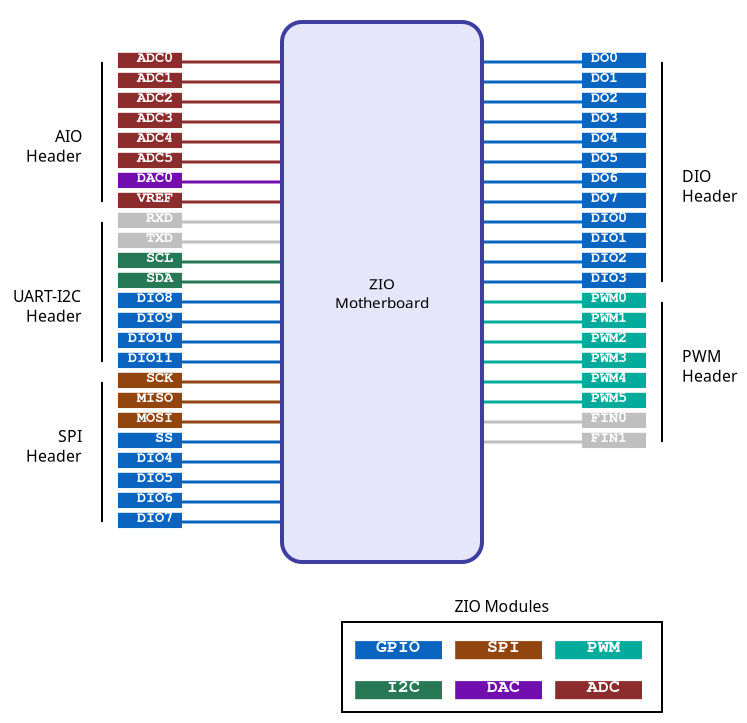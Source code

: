 <?xml version="1.0" encoding="UTF-8"?>
<dia:diagram xmlns:dia="http://www.lysator.liu.se/~alla/dia/">
  <dia:layer name="Background" visible="true" active="true">
    <dia:object type="Standard - Box" version="0" id="O0">
      <dia:attribute name="obj_pos">
        <dia:point val="1,1"/>
      </dia:attribute>
      <dia:attribute name="obj_bb">
        <dia:rectangle val="0.95,0.95;38.25,37.05"/>
      </dia:attribute>
      <dia:attribute name="elem_corner">
        <dia:point val="1,1"/>
      </dia:attribute>
      <dia:attribute name="elem_width">
        <dia:real val="37.2"/>
      </dia:attribute>
      <dia:attribute name="elem_height">
        <dia:real val="36"/>
      </dia:attribute>
      <dia:attribute name="border_color">
        <dia:color val="#ffffff"/>
      </dia:attribute>
      <dia:attribute name="show_background">
        <dia:boolean val="false"/>
      </dia:attribute>
      <dia:attribute name="corner_radius">
        <dia:real val="1.175e-39"/>
      </dia:attribute>
    </dia:object>
    <dia:object type="Standard - Line" version="0" id="O1">
      <dia:attribute name="obj_pos">
        <dia:point val="6,4"/>
      </dia:attribute>
      <dia:attribute name="obj_bb">
        <dia:rectangle val="5.95,3.95;6.05,11.05"/>
      </dia:attribute>
      <dia:attribute name="conn_endpoints">
        <dia:point val="6,4"/>
        <dia:point val="6,11"/>
      </dia:attribute>
      <dia:attribute name="numcp">
        <dia:int val="1"/>
      </dia:attribute>
    </dia:object>
    <dia:object type="Standard - Line" version="0" id="O2">
      <dia:attribute name="obj_pos">
        <dia:point val="6,12"/>
      </dia:attribute>
      <dia:attribute name="obj_bb">
        <dia:rectangle val="5.95,11.95;6.05,19.05"/>
      </dia:attribute>
      <dia:attribute name="conn_endpoints">
        <dia:point val="6,12"/>
        <dia:point val="6,19"/>
      </dia:attribute>
      <dia:attribute name="numcp">
        <dia:int val="1"/>
      </dia:attribute>
    </dia:object>
    <dia:object type="Standard - Line" version="0" id="O3">
      <dia:attribute name="obj_pos">
        <dia:point val="6,20"/>
      </dia:attribute>
      <dia:attribute name="obj_bb">
        <dia:rectangle val="5.95,19.95;6.05,27.05"/>
      </dia:attribute>
      <dia:attribute name="conn_endpoints">
        <dia:point val="6,20"/>
        <dia:point val="6,27"/>
      </dia:attribute>
      <dia:attribute name="numcp">
        <dia:int val="1"/>
      </dia:attribute>
    </dia:object>
    <dia:object type="Standard - Line" version="0" id="O4">
      <dia:attribute name="obj_pos">
        <dia:point val="34,4"/>
      </dia:attribute>
      <dia:attribute name="obj_bb">
        <dia:rectangle val="33.95,3.95;34.05,15.05"/>
      </dia:attribute>
      <dia:attribute name="conn_endpoints">
        <dia:point val="34,4"/>
        <dia:point val="34,15"/>
      </dia:attribute>
      <dia:attribute name="numcp">
        <dia:int val="1"/>
      </dia:attribute>
    </dia:object>
    <dia:object type="Standard - Line" version="0" id="O5">
      <dia:attribute name="obj_pos">
        <dia:point val="34,16"/>
      </dia:attribute>
      <dia:attribute name="obj_bb">
        <dia:rectangle val="33.95,15.95;34.05,23.05"/>
      </dia:attribute>
      <dia:attribute name="conn_endpoints">
        <dia:point val="34,16"/>
        <dia:point val="34,23"/>
      </dia:attribute>
      <dia:attribute name="numcp">
        <dia:int val="1"/>
      </dia:attribute>
    </dia:object>
    <dia:object type="Standard - Text" version="1" id="O6">
      <dia:attribute name="obj_pos">
        <dia:point val="5,16"/>
      </dia:attribute>
      <dia:attribute name="obj_bb">
        <dia:rectangle val="1.407,15.265;5,17.175"/>
      </dia:attribute>
      <dia:attribute name="text">
        <dia:composite type="text">
          <dia:attribute name="string">
            <dia:string>#UART-I2C
Header#</dia:string>
          </dia:attribute>
          <dia:attribute name="font">
            <dia:font family="sans" style="0" name="Helvetica"/>
          </dia:attribute>
          <dia:attribute name="height">
            <dia:real val="0.988"/>
          </dia:attribute>
          <dia:attribute name="pos">
            <dia:point val="5,16"/>
          </dia:attribute>
          <dia:attribute name="color">
            <dia:color val="#000000"/>
          </dia:attribute>
          <dia:attribute name="alignment">
            <dia:enum val="2"/>
          </dia:attribute>
        </dia:composite>
      </dia:attribute>
      <dia:attribute name="valign">
        <dia:enum val="3"/>
      </dia:attribute>
    </dia:object>
    <dia:object type="Standard - Text" version="1" id="O7">
      <dia:attribute name="obj_pos">
        <dia:point val="5,8"/>
      </dia:attribute>
      <dia:attribute name="obj_bb">
        <dia:rectangle val="2.123,7.265;5,9.175"/>
      </dia:attribute>
      <dia:attribute name="text">
        <dia:composite type="text">
          <dia:attribute name="string">
            <dia:string>#AIO
Header#</dia:string>
          </dia:attribute>
          <dia:attribute name="font">
            <dia:font family="sans" style="0" name="Helvetica"/>
          </dia:attribute>
          <dia:attribute name="height">
            <dia:real val="0.988"/>
          </dia:attribute>
          <dia:attribute name="pos">
            <dia:point val="5,8"/>
          </dia:attribute>
          <dia:attribute name="color">
            <dia:color val="#000000"/>
          </dia:attribute>
          <dia:attribute name="alignment">
            <dia:enum val="2"/>
          </dia:attribute>
        </dia:composite>
      </dia:attribute>
      <dia:attribute name="valign">
        <dia:enum val="3"/>
      </dia:attribute>
    </dia:object>
    <dia:object type="Standard - Text" version="1" id="O8">
      <dia:attribute name="obj_pos">
        <dia:point val="5,23"/>
      </dia:attribute>
      <dia:attribute name="obj_bb">
        <dia:rectangle val="2.123,22.265;5,24.175"/>
      </dia:attribute>
      <dia:attribute name="text">
        <dia:composite type="text">
          <dia:attribute name="string">
            <dia:string>#SPI
Header#</dia:string>
          </dia:attribute>
          <dia:attribute name="font">
            <dia:font family="sans" style="0" name="Helvetica"/>
          </dia:attribute>
          <dia:attribute name="height">
            <dia:real val="0.988"/>
          </dia:attribute>
          <dia:attribute name="pos">
            <dia:point val="5,23"/>
          </dia:attribute>
          <dia:attribute name="color">
            <dia:color val="#000000"/>
          </dia:attribute>
          <dia:attribute name="alignment">
            <dia:enum val="2"/>
          </dia:attribute>
        </dia:composite>
      </dia:attribute>
      <dia:attribute name="valign">
        <dia:enum val="3"/>
      </dia:attribute>
    </dia:object>
    <dia:object type="Standard - Text" version="1" id="O9">
      <dia:attribute name="obj_pos">
        <dia:point val="35,19"/>
      </dia:attribute>
      <dia:attribute name="obj_bb">
        <dia:rectangle val="35,18.265;37.877,20.175"/>
      </dia:attribute>
      <dia:attribute name="text">
        <dia:composite type="text">
          <dia:attribute name="string">
            <dia:string>#PWM
Header#</dia:string>
          </dia:attribute>
          <dia:attribute name="font">
            <dia:font family="sans" style="0" name="Helvetica"/>
          </dia:attribute>
          <dia:attribute name="height">
            <dia:real val="0.988"/>
          </dia:attribute>
          <dia:attribute name="pos">
            <dia:point val="35,19"/>
          </dia:attribute>
          <dia:attribute name="color">
            <dia:color val="#000000"/>
          </dia:attribute>
          <dia:attribute name="alignment">
            <dia:enum val="0"/>
          </dia:attribute>
        </dia:composite>
      </dia:attribute>
      <dia:attribute name="valign">
        <dia:enum val="3"/>
      </dia:attribute>
    </dia:object>
    <dia:object type="Standard - Text" version="1" id="O10">
      <dia:attribute name="obj_pos">
        <dia:point val="35,10"/>
      </dia:attribute>
      <dia:attribute name="obj_bb">
        <dia:rectangle val="35,9.265;37.877,11.175"/>
      </dia:attribute>
      <dia:attribute name="text">
        <dia:composite type="text">
          <dia:attribute name="string">
            <dia:string>#DIO
Header#</dia:string>
          </dia:attribute>
          <dia:attribute name="font">
            <dia:font family="sans" style="0" name="Helvetica"/>
          </dia:attribute>
          <dia:attribute name="height">
            <dia:real val="0.988"/>
          </dia:attribute>
          <dia:attribute name="pos">
            <dia:point val="35,10"/>
          </dia:attribute>
          <dia:attribute name="color">
            <dia:color val="#000000"/>
          </dia:attribute>
          <dia:attribute name="alignment">
            <dia:enum val="0"/>
          </dia:attribute>
        </dia:composite>
      </dia:attribute>
      <dia:attribute name="valign">
        <dia:enum val="3"/>
      </dia:attribute>
    </dia:object>
    <dia:object type="Flowchart - Box" version="0" id="O11">
      <dia:attribute name="obj_pos">
        <dia:point val="18,32"/>
      </dia:attribute>
      <dia:attribute name="obj_bb">
        <dia:rectangle val="17.95,31.95;34.05,36.55"/>
      </dia:attribute>
      <dia:attribute name="elem_corner">
        <dia:point val="18,32"/>
      </dia:attribute>
      <dia:attribute name="elem_width">
        <dia:real val="16"/>
      </dia:attribute>
      <dia:attribute name="elem_height">
        <dia:real val="4.5"/>
      </dia:attribute>
      <dia:attribute name="show_background">
        <dia:boolean val="true"/>
      </dia:attribute>
      <dia:attribute name="padding">
        <dia:real val="0.5"/>
      </dia:attribute>
      <dia:attribute name="text">
        <dia:composite type="text">
          <dia:attribute name="string">
            <dia:string>##</dia:string>
          </dia:attribute>
          <dia:attribute name="font">
            <dia:font family="sans" style="0" name="Helvetica"/>
          </dia:attribute>
          <dia:attribute name="height">
            <dia:real val="0.8"/>
          </dia:attribute>
          <dia:attribute name="pos">
            <dia:point val="26,34.445"/>
          </dia:attribute>
          <dia:attribute name="color">
            <dia:color val="#000000"/>
          </dia:attribute>
          <dia:attribute name="alignment">
            <dia:enum val="1"/>
          </dia:attribute>
        </dia:composite>
      </dia:attribute>
    </dia:object>
    <dia:object type="Standard - Text" version="1" id="O12">
      <dia:attribute name="obj_pos">
        <dia:point val="26,31.5"/>
      </dia:attribute>
      <dia:attribute name="obj_bb">
        <dia:rectangle val="23.535,30.742;28.488,31.734"/>
      </dia:attribute>
      <dia:attribute name="text">
        <dia:composite type="text">
          <dia:attribute name="string">
            <dia:string>#ZIO Modules#</dia:string>
          </dia:attribute>
          <dia:attribute name="font">
            <dia:font family="sans" style="0" name="Helvetica"/>
          </dia:attribute>
          <dia:attribute name="height">
            <dia:real val="0.988"/>
          </dia:attribute>
          <dia:attribute name="pos">
            <dia:point val="26,31.5"/>
          </dia:attribute>
          <dia:attribute name="color">
            <dia:color val="#000000"/>
          </dia:attribute>
          <dia:attribute name="alignment">
            <dia:enum val="1"/>
          </dia:attribute>
        </dia:composite>
      </dia:attribute>
      <dia:attribute name="valign">
        <dia:enum val="3"/>
      </dia:attribute>
    </dia:object>
    <dia:object type="Standard - Text" version="1" id="O13">
      <dia:attribute name="obj_pos">
        <dia:point val="33,35.5"/>
      </dia:attribute>
      <dia:attribute name="obj_bb">
        <dia:rectangle val="28.66,34.712;33,35.752"/>
      </dia:attribute>
      <dia:attribute name="text">
        <dia:composite type="text">
          <dia:attribute name="string">
            <dia:string>#   ADC  #</dia:string>
          </dia:attribute>
          <dia:attribute name="font">
            <dia:font family="Nimbus Mono L" style="80" name="Courier"/>
          </dia:attribute>
          <dia:attribute name="height">
            <dia:real val="1.129"/>
          </dia:attribute>
          <dia:attribute name="pos">
            <dia:point val="33,35.5"/>
          </dia:attribute>
          <dia:attribute name="color">
            <dia:color val="#ffffff"/>
          </dia:attribute>
          <dia:attribute name="alignment">
            <dia:enum val="2"/>
          </dia:attribute>
        </dia:composite>
      </dia:attribute>
      <dia:attribute name="valign">
        <dia:enum val="3"/>
      </dia:attribute>
      <dia:attribute name="fill_color">
        <dia:color val="#8d2c2c"/>
      </dia:attribute>
      <dia:attribute name="show_background">
        <dia:boolean val="true"/>
      </dia:attribute>
    </dia:object>
    <dia:object type="Standard - Text" version="1" id="O14">
      <dia:attribute name="obj_pos">
        <dia:point val="28,35.5"/>
      </dia:attribute>
      <dia:attribute name="obj_bb">
        <dia:rectangle val="23.66,34.712;28,35.752"/>
      </dia:attribute>
      <dia:attribute name="text">
        <dia:composite type="text">
          <dia:attribute name="string">
            <dia:string>#   DAC  #</dia:string>
          </dia:attribute>
          <dia:attribute name="font">
            <dia:font family="Nimbus Mono L" style="80" name="Courier"/>
          </dia:attribute>
          <dia:attribute name="height">
            <dia:real val="1.129"/>
          </dia:attribute>
          <dia:attribute name="pos">
            <dia:point val="28,35.5"/>
          </dia:attribute>
          <dia:attribute name="color">
            <dia:color val="#ffffff"/>
          </dia:attribute>
          <dia:attribute name="alignment">
            <dia:enum val="2"/>
          </dia:attribute>
        </dia:composite>
      </dia:attribute>
      <dia:attribute name="valign">
        <dia:enum val="3"/>
      </dia:attribute>
      <dia:attribute name="fill_color">
        <dia:color val="#720eb0"/>
      </dia:attribute>
      <dia:attribute name="show_background">
        <dia:boolean val="true"/>
      </dia:attribute>
    </dia:object>
    <dia:object type="Standard - Text" version="1" id="O15">
      <dia:attribute name="obj_pos">
        <dia:point val="23,33.5"/>
      </dia:attribute>
      <dia:attribute name="obj_bb">
        <dia:rectangle val="18.66,32.712;23,33.752"/>
      </dia:attribute>
      <dia:attribute name="text">
        <dia:composite type="text">
          <dia:attribute name="string">
            <dia:string>#  GPIO  #</dia:string>
          </dia:attribute>
          <dia:attribute name="font">
            <dia:font family="Nimbus Mono L" style="80" name="Courier"/>
          </dia:attribute>
          <dia:attribute name="height">
            <dia:real val="1.129"/>
          </dia:attribute>
          <dia:attribute name="pos">
            <dia:point val="23,33.5"/>
          </dia:attribute>
          <dia:attribute name="color">
            <dia:color val="#ffffff"/>
          </dia:attribute>
          <dia:attribute name="alignment">
            <dia:enum val="2"/>
          </dia:attribute>
        </dia:composite>
      </dia:attribute>
      <dia:attribute name="valign">
        <dia:enum val="3"/>
      </dia:attribute>
      <dia:attribute name="fill_color">
        <dia:color val="#0965bf"/>
      </dia:attribute>
      <dia:attribute name="show_background">
        <dia:boolean val="true"/>
      </dia:attribute>
    </dia:object>
    <dia:object type="Standard - Text" version="1" id="O16">
      <dia:attribute name="obj_pos">
        <dia:point val="33,33.5"/>
      </dia:attribute>
      <dia:attribute name="obj_bb">
        <dia:rectangle val="28.66,32.712;33,33.752"/>
      </dia:attribute>
      <dia:attribute name="text">
        <dia:composite type="text">
          <dia:attribute name="string">
            <dia:string>#   PWM  #</dia:string>
          </dia:attribute>
          <dia:attribute name="font">
            <dia:font family="Nimbus Mono L" style="80" name="Courier"/>
          </dia:attribute>
          <dia:attribute name="height">
            <dia:real val="1.129"/>
          </dia:attribute>
          <dia:attribute name="pos">
            <dia:point val="33,33.5"/>
          </dia:attribute>
          <dia:attribute name="color">
            <dia:color val="#ffffff"/>
          </dia:attribute>
          <dia:attribute name="alignment">
            <dia:enum val="2"/>
          </dia:attribute>
        </dia:composite>
      </dia:attribute>
      <dia:attribute name="valign">
        <dia:enum val="3"/>
      </dia:attribute>
      <dia:attribute name="fill_color">
        <dia:color val="#02ab9c"/>
      </dia:attribute>
      <dia:attribute name="show_background">
        <dia:boolean val="true"/>
      </dia:attribute>
    </dia:object>
    <dia:object type="Standard - Text" version="1" id="O17">
      <dia:attribute name="obj_pos">
        <dia:point val="28,33.5"/>
      </dia:attribute>
      <dia:attribute name="obj_bb">
        <dia:rectangle val="23.66,32.712;28,33.752"/>
      </dia:attribute>
      <dia:attribute name="text">
        <dia:composite type="text">
          <dia:attribute name="string">
            <dia:string>#   SPI  #</dia:string>
          </dia:attribute>
          <dia:attribute name="font">
            <dia:font family="Nimbus Mono L" style="80" name="Courier"/>
          </dia:attribute>
          <dia:attribute name="height">
            <dia:real val="1.129"/>
          </dia:attribute>
          <dia:attribute name="pos">
            <dia:point val="28,33.5"/>
          </dia:attribute>
          <dia:attribute name="color">
            <dia:color val="#ffffff"/>
          </dia:attribute>
          <dia:attribute name="alignment">
            <dia:enum val="2"/>
          </dia:attribute>
        </dia:composite>
      </dia:attribute>
      <dia:attribute name="valign">
        <dia:enum val="3"/>
      </dia:attribute>
      <dia:attribute name="fill_color">
        <dia:color val="#92450e"/>
      </dia:attribute>
      <dia:attribute name="show_background">
        <dia:boolean val="true"/>
      </dia:attribute>
    </dia:object>
    <dia:object type="Standard - Text" version="1" id="O18">
      <dia:attribute name="obj_pos">
        <dia:point val="23,35.5"/>
      </dia:attribute>
      <dia:attribute name="obj_bb">
        <dia:rectangle val="18.66,34.712;23,35.752"/>
      </dia:attribute>
      <dia:attribute name="text">
        <dia:composite type="text">
          <dia:attribute name="string">
            <dia:string>#   I2C  #</dia:string>
          </dia:attribute>
          <dia:attribute name="font">
            <dia:font family="Nimbus Mono L" style="80" name="Courier"/>
          </dia:attribute>
          <dia:attribute name="height">
            <dia:real val="1.129"/>
          </dia:attribute>
          <dia:attribute name="pos">
            <dia:point val="23,35.5"/>
          </dia:attribute>
          <dia:attribute name="color">
            <dia:color val="#ffffff"/>
          </dia:attribute>
          <dia:attribute name="alignment">
            <dia:enum val="2"/>
          </dia:attribute>
        </dia:composite>
      </dia:attribute>
      <dia:attribute name="valign">
        <dia:enum val="3"/>
      </dia:attribute>
      <dia:attribute name="fill_color">
        <dia:color val="#277854"/>
      </dia:attribute>
      <dia:attribute name="show_background">
        <dia:boolean val="true"/>
      </dia:attribute>
    </dia:object>
    <dia:group>
      <dia:object type="Standard - Line" version="0" id="O19">
        <dia:attribute name="obj_pos">
          <dia:point val="10,12"/>
        </dia:attribute>
        <dia:attribute name="obj_bb">
          <dia:rectangle val="9.925,11.925;15.075,12.075"/>
        </dia:attribute>
        <dia:attribute name="conn_endpoints">
          <dia:point val="10,12"/>
          <dia:point val="15,12"/>
        </dia:attribute>
        <dia:attribute name="numcp">
          <dia:int val="1"/>
        </dia:attribute>
        <dia:attribute name="line_color">
          <dia:color val="#bfbfbf"/>
        </dia:attribute>
        <dia:attribute name="line_width">
          <dia:real val="0.15"/>
        </dia:attribute>
      </dia:object>
      <dia:object type="Standard - Line" version="0" id="O20">
        <dia:attribute name="obj_pos">
          <dia:point val="10,13"/>
        </dia:attribute>
        <dia:attribute name="obj_bb">
          <dia:rectangle val="9.925,12.925;15.075,13.075"/>
        </dia:attribute>
        <dia:attribute name="conn_endpoints">
          <dia:point val="10,13"/>
          <dia:point val="15,13"/>
        </dia:attribute>
        <dia:attribute name="numcp">
          <dia:int val="1"/>
        </dia:attribute>
        <dia:attribute name="line_color">
          <dia:color val="#bfbfbf"/>
        </dia:attribute>
        <dia:attribute name="line_width">
          <dia:real val="0.15"/>
        </dia:attribute>
      </dia:object>
      <dia:object type="Standard - Line" version="0" id="O21">
        <dia:attribute name="obj_pos">
          <dia:point val="10,14"/>
        </dia:attribute>
        <dia:attribute name="obj_bb">
          <dia:rectangle val="9.925,13.925;15.075,14.075"/>
        </dia:attribute>
        <dia:attribute name="conn_endpoints">
          <dia:point val="10,14"/>
          <dia:point val="15,14"/>
        </dia:attribute>
        <dia:attribute name="numcp">
          <dia:int val="1"/>
        </dia:attribute>
        <dia:attribute name="line_color">
          <dia:color val="#277854"/>
        </dia:attribute>
        <dia:attribute name="line_width">
          <dia:real val="0.15"/>
        </dia:attribute>
      </dia:object>
      <dia:object type="Standard - Line" version="0" id="O22">
        <dia:attribute name="obj_pos">
          <dia:point val="10,15"/>
        </dia:attribute>
        <dia:attribute name="obj_bb">
          <dia:rectangle val="9.925,14.925;15.075,15.075"/>
        </dia:attribute>
        <dia:attribute name="conn_endpoints">
          <dia:point val="10,15"/>
          <dia:point val="15,15"/>
        </dia:attribute>
        <dia:attribute name="numcp">
          <dia:int val="1"/>
        </dia:attribute>
        <dia:attribute name="line_color">
          <dia:color val="#277854"/>
        </dia:attribute>
        <dia:attribute name="line_width">
          <dia:real val="0.15"/>
        </dia:attribute>
      </dia:object>
      <dia:object type="Standard - Line" version="0" id="O23">
        <dia:attribute name="obj_pos">
          <dia:point val="10,4"/>
        </dia:attribute>
        <dia:attribute name="obj_bb">
          <dia:rectangle val="9.925,3.925;15.075,4.075"/>
        </dia:attribute>
        <dia:attribute name="conn_endpoints">
          <dia:point val="10,4"/>
          <dia:point val="15,4"/>
        </dia:attribute>
        <dia:attribute name="numcp">
          <dia:int val="1"/>
        </dia:attribute>
        <dia:attribute name="line_color">
          <dia:color val="#8d2c2c"/>
        </dia:attribute>
        <dia:attribute name="line_width">
          <dia:real val="0.15"/>
        </dia:attribute>
      </dia:object>
      <dia:object type="Standard - Line" version="0" id="O24">
        <dia:attribute name="obj_pos">
          <dia:point val="10,5"/>
        </dia:attribute>
        <dia:attribute name="obj_bb">
          <dia:rectangle val="9.925,4.925;15.075,5.075"/>
        </dia:attribute>
        <dia:attribute name="conn_endpoints">
          <dia:point val="10,5"/>
          <dia:point val="15,5"/>
        </dia:attribute>
        <dia:attribute name="numcp">
          <dia:int val="1"/>
        </dia:attribute>
        <dia:attribute name="line_color">
          <dia:color val="#8d2c2c"/>
        </dia:attribute>
        <dia:attribute name="line_width">
          <dia:real val="0.15"/>
        </dia:attribute>
      </dia:object>
      <dia:object type="Standard - Line" version="0" id="O25">
        <dia:attribute name="obj_pos">
          <dia:point val="10,6"/>
        </dia:attribute>
        <dia:attribute name="obj_bb">
          <dia:rectangle val="9.925,5.925;15.075,6.075"/>
        </dia:attribute>
        <dia:attribute name="conn_endpoints">
          <dia:point val="10,6"/>
          <dia:point val="15,6"/>
        </dia:attribute>
        <dia:attribute name="numcp">
          <dia:int val="1"/>
        </dia:attribute>
        <dia:attribute name="line_color">
          <dia:color val="#8d2c2c"/>
        </dia:attribute>
        <dia:attribute name="line_width">
          <dia:real val="0.15"/>
        </dia:attribute>
      </dia:object>
      <dia:object type="Standard - Line" version="0" id="O26">
        <dia:attribute name="obj_pos">
          <dia:point val="10,7"/>
        </dia:attribute>
        <dia:attribute name="obj_bb">
          <dia:rectangle val="9.925,6.925;15.075,7.075"/>
        </dia:attribute>
        <dia:attribute name="conn_endpoints">
          <dia:point val="10,7"/>
          <dia:point val="15,7"/>
        </dia:attribute>
        <dia:attribute name="numcp">
          <dia:int val="1"/>
        </dia:attribute>
        <dia:attribute name="line_color">
          <dia:color val="#8d2c2c"/>
        </dia:attribute>
        <dia:attribute name="line_width">
          <dia:real val="0.15"/>
        </dia:attribute>
      </dia:object>
      <dia:object type="Standard - Line" version="0" id="O27">
        <dia:attribute name="obj_pos">
          <dia:point val="10,8"/>
        </dia:attribute>
        <dia:attribute name="obj_bb">
          <dia:rectangle val="9.925,7.925;15.075,8.075"/>
        </dia:attribute>
        <dia:attribute name="conn_endpoints">
          <dia:point val="10,8"/>
          <dia:point val="15,8"/>
        </dia:attribute>
        <dia:attribute name="numcp">
          <dia:int val="1"/>
        </dia:attribute>
        <dia:attribute name="line_color">
          <dia:color val="#8d2c2c"/>
        </dia:attribute>
        <dia:attribute name="line_width">
          <dia:real val="0.15"/>
        </dia:attribute>
      </dia:object>
      <dia:object type="Standard - Line" version="0" id="O28">
        <dia:attribute name="obj_pos">
          <dia:point val="10,9"/>
        </dia:attribute>
        <dia:attribute name="obj_bb">
          <dia:rectangle val="9.925,8.925;15.075,9.075"/>
        </dia:attribute>
        <dia:attribute name="conn_endpoints">
          <dia:point val="10,9"/>
          <dia:point val="15,9"/>
        </dia:attribute>
        <dia:attribute name="numcp">
          <dia:int val="1"/>
        </dia:attribute>
        <dia:attribute name="line_color">
          <dia:color val="#8d2c2c"/>
        </dia:attribute>
        <dia:attribute name="line_width">
          <dia:real val="0.15"/>
        </dia:attribute>
      </dia:object>
      <dia:object type="Standard - Line" version="0" id="O29">
        <dia:attribute name="obj_pos">
          <dia:point val="10,11"/>
        </dia:attribute>
        <dia:attribute name="obj_bb">
          <dia:rectangle val="9.925,10.925;15.075,11.075"/>
        </dia:attribute>
        <dia:attribute name="conn_endpoints">
          <dia:point val="10,11"/>
          <dia:point val="15,11"/>
        </dia:attribute>
        <dia:attribute name="numcp">
          <dia:int val="1"/>
        </dia:attribute>
        <dia:attribute name="line_color">
          <dia:color val="#8d2c2c"/>
        </dia:attribute>
        <dia:attribute name="line_width">
          <dia:real val="0.15"/>
        </dia:attribute>
      </dia:object>
      <dia:group>
        <dia:object type="Standard - Line" version="0" id="O30">
          <dia:attribute name="obj_pos">
            <dia:point val="10,22"/>
          </dia:attribute>
          <dia:attribute name="obj_bb">
            <dia:rectangle val="9.925,21.925;15.075,22.075"/>
          </dia:attribute>
          <dia:attribute name="conn_endpoints">
            <dia:point val="10,22"/>
            <dia:point val="15,22"/>
          </dia:attribute>
          <dia:attribute name="numcp">
            <dia:int val="1"/>
          </dia:attribute>
          <dia:attribute name="line_color">
            <dia:color val="#92450e"/>
          </dia:attribute>
          <dia:attribute name="line_width">
            <dia:real val="0.15"/>
          </dia:attribute>
        </dia:object>
        <dia:object type="Standard - Line" version="0" id="O31">
          <dia:attribute name="obj_pos">
            <dia:point val="10,20"/>
          </dia:attribute>
          <dia:attribute name="obj_bb">
            <dia:rectangle val="9.925,19.925;15.075,20.075"/>
          </dia:attribute>
          <dia:attribute name="conn_endpoints">
            <dia:point val="10,20"/>
            <dia:point val="15,20"/>
          </dia:attribute>
          <dia:attribute name="numcp">
            <dia:int val="1"/>
          </dia:attribute>
          <dia:attribute name="line_color">
            <dia:color val="#92450e"/>
          </dia:attribute>
          <dia:attribute name="line_width">
            <dia:real val="0.15"/>
          </dia:attribute>
        </dia:object>
        <dia:object type="Standard - Line" version="0" id="O32">
          <dia:attribute name="obj_pos">
            <dia:point val="10,21"/>
          </dia:attribute>
          <dia:attribute name="obj_bb">
            <dia:rectangle val="9.925,20.925;15.075,21.075"/>
          </dia:attribute>
          <dia:attribute name="conn_endpoints">
            <dia:point val="10,21"/>
            <dia:point val="15,21"/>
          </dia:attribute>
          <dia:attribute name="numcp">
            <dia:int val="1"/>
          </dia:attribute>
          <dia:attribute name="line_color">
            <dia:color val="#92450e"/>
          </dia:attribute>
          <dia:attribute name="line_width">
            <dia:real val="0.15"/>
          </dia:attribute>
        </dia:object>
        <dia:object type="Standard - Text" version="1" id="O33">
          <dia:attribute name="obj_pos">
            <dia:point val="10,22"/>
          </dia:attribute>
          <dia:attribute name="obj_bb">
            <dia:rectangle val="6.798,21.335;10,22.212"/>
          </dia:attribute>
          <dia:attribute name="text">
            <dia:composite type="text">
              <dia:attribute name="string">
                <dia:string>#  MOSI #</dia:string>
              </dia:attribute>
              <dia:attribute name="font">
                <dia:font family="Nimbus Mono L" style="80" name="Courier"/>
              </dia:attribute>
              <dia:attribute name="height">
                <dia:real val="0.952"/>
              </dia:attribute>
              <dia:attribute name="pos">
                <dia:point val="10,22"/>
              </dia:attribute>
              <dia:attribute name="color">
                <dia:color val="#ffffff"/>
              </dia:attribute>
              <dia:attribute name="alignment">
                <dia:enum val="2"/>
              </dia:attribute>
            </dia:composite>
          </dia:attribute>
          <dia:attribute name="valign">
            <dia:enum val="3"/>
          </dia:attribute>
          <dia:attribute name="fill_color">
            <dia:color val="#92450e"/>
          </dia:attribute>
          <dia:attribute name="show_background">
            <dia:boolean val="true"/>
          </dia:attribute>
        </dia:object>
        <dia:object type="Standard - Text" version="1" id="O34">
          <dia:attribute name="obj_pos">
            <dia:point val="10,20"/>
          </dia:attribute>
          <dia:attribute name="obj_bb">
            <dia:rectangle val="6.798,19.335;10,20.212"/>
          </dia:attribute>
          <dia:attribute name="text">
            <dia:composite type="text">
              <dia:attribute name="string">
                <dia:string>#   SCK #</dia:string>
              </dia:attribute>
              <dia:attribute name="font">
                <dia:font family="Nimbus Mono L" style="80" name="Courier"/>
              </dia:attribute>
              <dia:attribute name="height">
                <dia:real val="0.952"/>
              </dia:attribute>
              <dia:attribute name="pos">
                <dia:point val="10,20"/>
              </dia:attribute>
              <dia:attribute name="color">
                <dia:color val="#ffffff"/>
              </dia:attribute>
              <dia:attribute name="alignment">
                <dia:enum val="2"/>
              </dia:attribute>
            </dia:composite>
          </dia:attribute>
          <dia:attribute name="valign">
            <dia:enum val="3"/>
          </dia:attribute>
          <dia:attribute name="fill_color">
            <dia:color val="#92450e"/>
          </dia:attribute>
          <dia:attribute name="show_background">
            <dia:boolean val="true"/>
          </dia:attribute>
        </dia:object>
        <dia:object type="Standard - Text" version="1" id="O35">
          <dia:attribute name="obj_pos">
            <dia:point val="10,21"/>
          </dia:attribute>
          <dia:attribute name="obj_bb">
            <dia:rectangle val="6.798,20.335;10,21.212"/>
          </dia:attribute>
          <dia:attribute name="text">
            <dia:composite type="text">
              <dia:attribute name="string">
                <dia:string>#  MISO #</dia:string>
              </dia:attribute>
              <dia:attribute name="font">
                <dia:font family="Nimbus Mono L" style="80" name="Courier"/>
              </dia:attribute>
              <dia:attribute name="height">
                <dia:real val="0.952"/>
              </dia:attribute>
              <dia:attribute name="pos">
                <dia:point val="10,21"/>
              </dia:attribute>
              <dia:attribute name="color">
                <dia:color val="#ffffff"/>
              </dia:attribute>
              <dia:attribute name="alignment">
                <dia:enum val="2"/>
              </dia:attribute>
            </dia:composite>
          </dia:attribute>
          <dia:attribute name="valign">
            <dia:enum val="3"/>
          </dia:attribute>
          <dia:attribute name="fill_color">
            <dia:color val="#92450e"/>
          </dia:attribute>
          <dia:attribute name="show_background">
            <dia:boolean val="true"/>
          </dia:attribute>
        </dia:object>
      </dia:group>
      <dia:group>
        <dia:object type="Standard - Line" version="0" id="O36">
          <dia:attribute name="obj_pos">
            <dia:point val="10,10"/>
          </dia:attribute>
          <dia:attribute name="obj_bb">
            <dia:rectangle val="9.925,9.925;15.075,10.075"/>
          </dia:attribute>
          <dia:attribute name="conn_endpoints">
            <dia:point val="10,10"/>
            <dia:point val="15,10"/>
          </dia:attribute>
          <dia:attribute name="numcp">
            <dia:int val="1"/>
          </dia:attribute>
          <dia:attribute name="line_color">
            <dia:color val="#720eb0"/>
          </dia:attribute>
          <dia:attribute name="line_width">
            <dia:real val="0.15"/>
          </dia:attribute>
        </dia:object>
        <dia:object type="Standard - Text" version="1" id="O37">
          <dia:attribute name="obj_pos">
            <dia:point val="10,10"/>
          </dia:attribute>
          <dia:attribute name="obj_bb">
            <dia:rectangle val="6.798,9.335;10,10.213"/>
          </dia:attribute>
          <dia:attribute name="text">
            <dia:composite type="text">
              <dia:attribute name="string">
                <dia:string>#  DAC0 #</dia:string>
              </dia:attribute>
              <dia:attribute name="font">
                <dia:font family="Nimbus Mono L" style="80" name="Courier"/>
              </dia:attribute>
              <dia:attribute name="height">
                <dia:real val="0.952"/>
              </dia:attribute>
              <dia:attribute name="pos">
                <dia:point val="10,10"/>
              </dia:attribute>
              <dia:attribute name="color">
                <dia:color val="#ffffff"/>
              </dia:attribute>
              <dia:attribute name="alignment">
                <dia:enum val="2"/>
              </dia:attribute>
            </dia:composite>
          </dia:attribute>
          <dia:attribute name="valign">
            <dia:enum val="3"/>
          </dia:attribute>
          <dia:attribute name="fill_color">
            <dia:color val="#720eb0"/>
          </dia:attribute>
          <dia:attribute name="show_background">
            <dia:boolean val="true"/>
          </dia:attribute>
        </dia:object>
      </dia:group>
      <dia:group>
        <dia:object type="Standard - Line" version="0" id="O38">
          <dia:attribute name="obj_pos">
            <dia:point val="25,22"/>
          </dia:attribute>
          <dia:attribute name="obj_bb">
            <dia:rectangle val="24.925,21.925;30.075,22.075"/>
          </dia:attribute>
          <dia:attribute name="conn_endpoints">
            <dia:point val="25,22"/>
            <dia:point val="30,22"/>
          </dia:attribute>
          <dia:attribute name="numcp">
            <dia:int val="1"/>
          </dia:attribute>
          <dia:attribute name="line_color">
            <dia:color val="#bfbfbf"/>
          </dia:attribute>
          <dia:attribute name="line_width">
            <dia:real val="0.15"/>
          </dia:attribute>
        </dia:object>
        <dia:object type="Standard - Line" version="0" id="O39">
          <dia:attribute name="obj_pos">
            <dia:point val="25,23"/>
          </dia:attribute>
          <dia:attribute name="obj_bb">
            <dia:rectangle val="24.925,22.925;30.075,23.075"/>
          </dia:attribute>
          <dia:attribute name="conn_endpoints">
            <dia:point val="25,23"/>
            <dia:point val="30,23"/>
          </dia:attribute>
          <dia:attribute name="numcp">
            <dia:int val="1"/>
          </dia:attribute>
          <dia:attribute name="line_color">
            <dia:color val="#bfbfbf"/>
          </dia:attribute>
          <dia:attribute name="line_width">
            <dia:real val="0.15"/>
          </dia:attribute>
        </dia:object>
        <dia:object type="Standard - Text" version="1" id="O40">
          <dia:attribute name="obj_pos">
            <dia:point val="10,4"/>
          </dia:attribute>
          <dia:attribute name="obj_bb">
            <dia:rectangle val="6.798,3.335;10,4.213"/>
          </dia:attribute>
          <dia:attribute name="text">
            <dia:composite type="text">
              <dia:attribute name="string">
                <dia:string>#  ADC0 #</dia:string>
              </dia:attribute>
              <dia:attribute name="font">
                <dia:font family="Nimbus Mono L" style="80" name="Courier"/>
              </dia:attribute>
              <dia:attribute name="height">
                <dia:real val="0.952"/>
              </dia:attribute>
              <dia:attribute name="pos">
                <dia:point val="10,4"/>
              </dia:attribute>
              <dia:attribute name="color">
                <dia:color val="#ffffff"/>
              </dia:attribute>
              <dia:attribute name="alignment">
                <dia:enum val="2"/>
              </dia:attribute>
            </dia:composite>
          </dia:attribute>
          <dia:attribute name="valign">
            <dia:enum val="3"/>
          </dia:attribute>
          <dia:attribute name="fill_color">
            <dia:color val="#8d2c2c"/>
          </dia:attribute>
          <dia:attribute name="show_background">
            <dia:boolean val="true"/>
          </dia:attribute>
        </dia:object>
        <dia:object type="Standard - Text" version="1" id="O41">
          <dia:attribute name="obj_pos">
            <dia:point val="10,5"/>
          </dia:attribute>
          <dia:attribute name="obj_bb">
            <dia:rectangle val="6.798,4.335;10,5.213"/>
          </dia:attribute>
          <dia:attribute name="text">
            <dia:composite type="text">
              <dia:attribute name="string">
                <dia:string>#  ADC1 #</dia:string>
              </dia:attribute>
              <dia:attribute name="font">
                <dia:font family="Nimbus Mono L" style="80" name="Courier"/>
              </dia:attribute>
              <dia:attribute name="height">
                <dia:real val="0.952"/>
              </dia:attribute>
              <dia:attribute name="pos">
                <dia:point val="10,5"/>
              </dia:attribute>
              <dia:attribute name="color">
                <dia:color val="#ffffff"/>
              </dia:attribute>
              <dia:attribute name="alignment">
                <dia:enum val="2"/>
              </dia:attribute>
            </dia:composite>
          </dia:attribute>
          <dia:attribute name="valign">
            <dia:enum val="3"/>
          </dia:attribute>
          <dia:attribute name="fill_color">
            <dia:color val="#8d2c2c"/>
          </dia:attribute>
          <dia:attribute name="show_background">
            <dia:boolean val="true"/>
          </dia:attribute>
        </dia:object>
        <dia:object type="Standard - Text" version="1" id="O42">
          <dia:attribute name="obj_pos">
            <dia:point val="10,6"/>
          </dia:attribute>
          <dia:attribute name="obj_bb">
            <dia:rectangle val="6.798,5.335;10,6.213"/>
          </dia:attribute>
          <dia:attribute name="text">
            <dia:composite type="text">
              <dia:attribute name="string">
                <dia:string>#  ADC2 #</dia:string>
              </dia:attribute>
              <dia:attribute name="font">
                <dia:font family="Nimbus Mono L" style="80" name="Courier"/>
              </dia:attribute>
              <dia:attribute name="height">
                <dia:real val="0.952"/>
              </dia:attribute>
              <dia:attribute name="pos">
                <dia:point val="10,6"/>
              </dia:attribute>
              <dia:attribute name="color">
                <dia:color val="#ffffff"/>
              </dia:attribute>
              <dia:attribute name="alignment">
                <dia:enum val="2"/>
              </dia:attribute>
            </dia:composite>
          </dia:attribute>
          <dia:attribute name="valign">
            <dia:enum val="3"/>
          </dia:attribute>
          <dia:attribute name="fill_color">
            <dia:color val="#8d2c2c"/>
          </dia:attribute>
          <dia:attribute name="show_background">
            <dia:boolean val="true"/>
          </dia:attribute>
        </dia:object>
        <dia:object type="Standard - Text" version="1" id="O43">
          <dia:attribute name="obj_pos">
            <dia:point val="10,7"/>
          </dia:attribute>
          <dia:attribute name="obj_bb">
            <dia:rectangle val="6.798,6.335;10,7.213"/>
          </dia:attribute>
          <dia:attribute name="text">
            <dia:composite type="text">
              <dia:attribute name="string">
                <dia:string>#  ADC3 #</dia:string>
              </dia:attribute>
              <dia:attribute name="font">
                <dia:font family="Nimbus Mono L" style="80" name="Courier"/>
              </dia:attribute>
              <dia:attribute name="height">
                <dia:real val="0.952"/>
              </dia:attribute>
              <dia:attribute name="pos">
                <dia:point val="10,7"/>
              </dia:attribute>
              <dia:attribute name="color">
                <dia:color val="#ffffff"/>
              </dia:attribute>
              <dia:attribute name="alignment">
                <dia:enum val="2"/>
              </dia:attribute>
            </dia:composite>
          </dia:attribute>
          <dia:attribute name="valign">
            <dia:enum val="3"/>
          </dia:attribute>
          <dia:attribute name="fill_color">
            <dia:color val="#8d2c2c"/>
          </dia:attribute>
          <dia:attribute name="show_background">
            <dia:boolean val="true"/>
          </dia:attribute>
        </dia:object>
        <dia:object type="Standard - Text" version="1" id="O44">
          <dia:attribute name="obj_pos">
            <dia:point val="10,8"/>
          </dia:attribute>
          <dia:attribute name="obj_bb">
            <dia:rectangle val="6.798,7.335;10,8.213"/>
          </dia:attribute>
          <dia:attribute name="text">
            <dia:composite type="text">
              <dia:attribute name="string">
                <dia:string>#  ADC4 #</dia:string>
              </dia:attribute>
              <dia:attribute name="font">
                <dia:font family="Nimbus Mono L" style="80" name="Courier"/>
              </dia:attribute>
              <dia:attribute name="height">
                <dia:real val="0.952"/>
              </dia:attribute>
              <dia:attribute name="pos">
                <dia:point val="10,8"/>
              </dia:attribute>
              <dia:attribute name="color">
                <dia:color val="#ffffff"/>
              </dia:attribute>
              <dia:attribute name="alignment">
                <dia:enum val="2"/>
              </dia:attribute>
            </dia:composite>
          </dia:attribute>
          <dia:attribute name="valign">
            <dia:enum val="3"/>
          </dia:attribute>
          <dia:attribute name="fill_color">
            <dia:color val="#8d2c2c"/>
          </dia:attribute>
          <dia:attribute name="show_background">
            <dia:boolean val="true"/>
          </dia:attribute>
        </dia:object>
        <dia:object type="Standard - Text" version="1" id="O45">
          <dia:attribute name="obj_pos">
            <dia:point val="10,9"/>
          </dia:attribute>
          <dia:attribute name="obj_bb">
            <dia:rectangle val="6.798,8.335;10,9.213"/>
          </dia:attribute>
          <dia:attribute name="text">
            <dia:composite type="text">
              <dia:attribute name="string">
                <dia:string>#  ADC5 #</dia:string>
              </dia:attribute>
              <dia:attribute name="font">
                <dia:font family="Nimbus Mono L" style="80" name="Courier"/>
              </dia:attribute>
              <dia:attribute name="height">
                <dia:real val="0.952"/>
              </dia:attribute>
              <dia:attribute name="pos">
                <dia:point val="10,9"/>
              </dia:attribute>
              <dia:attribute name="color">
                <dia:color val="#ffffff"/>
              </dia:attribute>
              <dia:attribute name="alignment">
                <dia:enum val="2"/>
              </dia:attribute>
            </dia:composite>
          </dia:attribute>
          <dia:attribute name="valign">
            <dia:enum val="3"/>
          </dia:attribute>
          <dia:attribute name="fill_color">
            <dia:color val="#8d2c2c"/>
          </dia:attribute>
          <dia:attribute name="show_background">
            <dia:boolean val="true"/>
          </dia:attribute>
        </dia:object>
        <dia:object type="Standard - Text" version="1" id="O46">
          <dia:attribute name="obj_pos">
            <dia:point val="10,11"/>
          </dia:attribute>
          <dia:attribute name="obj_bb">
            <dia:rectangle val="6.798,10.335;10,11.213"/>
          </dia:attribute>
          <dia:attribute name="text">
            <dia:composite type="text">
              <dia:attribute name="string">
                <dia:string>#  VREF #</dia:string>
              </dia:attribute>
              <dia:attribute name="font">
                <dia:font family="Nimbus Mono L" style="80" name="Courier"/>
              </dia:attribute>
              <dia:attribute name="height">
                <dia:real val="0.952"/>
              </dia:attribute>
              <dia:attribute name="pos">
                <dia:point val="10,11"/>
              </dia:attribute>
              <dia:attribute name="color">
                <dia:color val="#ffffff"/>
              </dia:attribute>
              <dia:attribute name="alignment">
                <dia:enum val="2"/>
              </dia:attribute>
            </dia:composite>
          </dia:attribute>
          <dia:attribute name="valign">
            <dia:enum val="3"/>
          </dia:attribute>
          <dia:attribute name="fill_color">
            <dia:color val="#8d2c2c"/>
          </dia:attribute>
          <dia:attribute name="show_background">
            <dia:boolean val="true"/>
          </dia:attribute>
        </dia:object>
        <dia:object type="Standard - Text" version="1" id="O47">
          <dia:attribute name="obj_pos">
            <dia:point val="10,12"/>
          </dia:attribute>
          <dia:attribute name="obj_bb">
            <dia:rectangle val="6.798,11.335;10,12.213"/>
          </dia:attribute>
          <dia:attribute name="text">
            <dia:composite type="text">
              <dia:attribute name="string">
                <dia:string>#   RXD #</dia:string>
              </dia:attribute>
              <dia:attribute name="font">
                <dia:font family="Nimbus Mono L" style="80" name="Courier"/>
              </dia:attribute>
              <dia:attribute name="height">
                <dia:real val="0.952"/>
              </dia:attribute>
              <dia:attribute name="pos">
                <dia:point val="10,12"/>
              </dia:attribute>
              <dia:attribute name="color">
                <dia:color val="#ffffff"/>
              </dia:attribute>
              <dia:attribute name="alignment">
                <dia:enum val="2"/>
              </dia:attribute>
            </dia:composite>
          </dia:attribute>
          <dia:attribute name="valign">
            <dia:enum val="3"/>
          </dia:attribute>
          <dia:attribute name="fill_color">
            <dia:color val="#bfbfbf"/>
          </dia:attribute>
          <dia:attribute name="show_background">
            <dia:boolean val="true"/>
          </dia:attribute>
        </dia:object>
        <dia:object type="Standard - Text" version="1" id="O48">
          <dia:attribute name="obj_pos">
            <dia:point val="10,13"/>
          </dia:attribute>
          <dia:attribute name="obj_bb">
            <dia:rectangle val="6.798,12.335;10,13.213"/>
          </dia:attribute>
          <dia:attribute name="text">
            <dia:composite type="text">
              <dia:attribute name="string">
                <dia:string>#   TXD #</dia:string>
              </dia:attribute>
              <dia:attribute name="font">
                <dia:font family="Nimbus Mono L" style="80" name="Courier"/>
              </dia:attribute>
              <dia:attribute name="height">
                <dia:real val="0.952"/>
              </dia:attribute>
              <dia:attribute name="pos">
                <dia:point val="10,13"/>
              </dia:attribute>
              <dia:attribute name="color">
                <dia:color val="#ffffff"/>
              </dia:attribute>
              <dia:attribute name="alignment">
                <dia:enum val="2"/>
              </dia:attribute>
            </dia:composite>
          </dia:attribute>
          <dia:attribute name="valign">
            <dia:enum val="3"/>
          </dia:attribute>
          <dia:attribute name="fill_color">
            <dia:color val="#bfbfbf"/>
          </dia:attribute>
          <dia:attribute name="show_background">
            <dia:boolean val="true"/>
          </dia:attribute>
        </dia:object>
        <dia:object type="Standard - Text" version="1" id="O49">
          <dia:attribute name="obj_pos">
            <dia:point val="10,14"/>
          </dia:attribute>
          <dia:attribute name="obj_bb">
            <dia:rectangle val="6.798,13.335;10,14.213"/>
          </dia:attribute>
          <dia:attribute name="text">
            <dia:composite type="text">
              <dia:attribute name="string">
                <dia:string>#   SCL #</dia:string>
              </dia:attribute>
              <dia:attribute name="font">
                <dia:font family="Nimbus Mono L" style="80" name="Courier"/>
              </dia:attribute>
              <dia:attribute name="height">
                <dia:real val="0.952"/>
              </dia:attribute>
              <dia:attribute name="pos">
                <dia:point val="10,14"/>
              </dia:attribute>
              <dia:attribute name="color">
                <dia:color val="#ffffff"/>
              </dia:attribute>
              <dia:attribute name="alignment">
                <dia:enum val="2"/>
              </dia:attribute>
            </dia:composite>
          </dia:attribute>
          <dia:attribute name="valign">
            <dia:enum val="3"/>
          </dia:attribute>
          <dia:attribute name="fill_color">
            <dia:color val="#277854"/>
          </dia:attribute>
          <dia:attribute name="show_background">
            <dia:boolean val="true"/>
          </dia:attribute>
        </dia:object>
        <dia:object type="Standard - Text" version="1" id="O50">
          <dia:attribute name="obj_pos">
            <dia:point val="10,15"/>
          </dia:attribute>
          <dia:attribute name="obj_bb">
            <dia:rectangle val="6.798,14.335;10,15.213"/>
          </dia:attribute>
          <dia:attribute name="text">
            <dia:composite type="text">
              <dia:attribute name="string">
                <dia:string>#   SDA #</dia:string>
              </dia:attribute>
              <dia:attribute name="font">
                <dia:font family="Nimbus Mono L" style="80" name="Courier"/>
              </dia:attribute>
              <dia:attribute name="height">
                <dia:real val="0.952"/>
              </dia:attribute>
              <dia:attribute name="pos">
                <dia:point val="10,15"/>
              </dia:attribute>
              <dia:attribute name="color">
                <dia:color val="#ffffff"/>
              </dia:attribute>
              <dia:attribute name="alignment">
                <dia:enum val="2"/>
              </dia:attribute>
            </dia:composite>
          </dia:attribute>
          <dia:attribute name="valign">
            <dia:enum val="3"/>
          </dia:attribute>
          <dia:attribute name="fill_color">
            <dia:color val="#277854"/>
          </dia:attribute>
          <dia:attribute name="show_background">
            <dia:boolean val="true"/>
          </dia:attribute>
        </dia:object>
        <dia:object type="Standard - Text" version="1" id="O51">
          <dia:attribute name="obj_pos">
            <dia:point val="30,22"/>
          </dia:attribute>
          <dia:attribute name="obj_bb">
            <dia:rectangle val="30,21.335;33.203,22.212"/>
          </dia:attribute>
          <dia:attribute name="text">
            <dia:composite type="text">
              <dia:attribute name="string">
                <dia:string># FIN0  #</dia:string>
              </dia:attribute>
              <dia:attribute name="font">
                <dia:font family="Nimbus Mono L" style="80" name="Courier"/>
              </dia:attribute>
              <dia:attribute name="height">
                <dia:real val="0.952"/>
              </dia:attribute>
              <dia:attribute name="pos">
                <dia:point val="30,22"/>
              </dia:attribute>
              <dia:attribute name="color">
                <dia:color val="#ffffff"/>
              </dia:attribute>
              <dia:attribute name="alignment">
                <dia:enum val="0"/>
              </dia:attribute>
            </dia:composite>
          </dia:attribute>
          <dia:attribute name="valign">
            <dia:enum val="3"/>
          </dia:attribute>
          <dia:attribute name="fill_color">
            <dia:color val="#bfbfbf"/>
          </dia:attribute>
          <dia:attribute name="show_background">
            <dia:boolean val="true"/>
          </dia:attribute>
        </dia:object>
        <dia:object type="Standard - Text" version="1" id="O52">
          <dia:attribute name="obj_pos">
            <dia:point val="30,23"/>
          </dia:attribute>
          <dia:attribute name="obj_bb">
            <dia:rectangle val="30,22.335;33.203,23.212"/>
          </dia:attribute>
          <dia:attribute name="text">
            <dia:composite type="text">
              <dia:attribute name="string">
                <dia:string># FIN1  #</dia:string>
              </dia:attribute>
              <dia:attribute name="font">
                <dia:font family="Nimbus Mono L" style="80" name="Courier"/>
              </dia:attribute>
              <dia:attribute name="height">
                <dia:real val="0.952"/>
              </dia:attribute>
              <dia:attribute name="pos">
                <dia:point val="30,23"/>
              </dia:attribute>
              <dia:attribute name="color">
                <dia:color val="#ffffff"/>
              </dia:attribute>
              <dia:attribute name="alignment">
                <dia:enum val="0"/>
              </dia:attribute>
            </dia:composite>
          </dia:attribute>
          <dia:attribute name="valign">
            <dia:enum val="3"/>
          </dia:attribute>
          <dia:attribute name="fill_color">
            <dia:color val="#bfbfbf"/>
          </dia:attribute>
          <dia:attribute name="show_background">
            <dia:boolean val="true"/>
          </dia:attribute>
        </dia:object>
        <dia:group>
          <dia:object type="Standard - Line" version="0" id="O53">
            <dia:attribute name="obj_pos">
              <dia:point val="25,16"/>
            </dia:attribute>
            <dia:attribute name="obj_bb">
              <dia:rectangle val="24.925,15.925;30.075,16.075"/>
            </dia:attribute>
            <dia:attribute name="conn_endpoints">
              <dia:point val="25,16"/>
              <dia:point val="30,16"/>
            </dia:attribute>
            <dia:attribute name="numcp">
              <dia:int val="1"/>
            </dia:attribute>
            <dia:attribute name="line_color">
              <dia:color val="#02ab9c"/>
            </dia:attribute>
            <dia:attribute name="line_width">
              <dia:real val="0.15"/>
            </dia:attribute>
          </dia:object>
          <dia:object type="Standard - Line" version="0" id="O54">
            <dia:attribute name="obj_pos">
              <dia:point val="25,17"/>
            </dia:attribute>
            <dia:attribute name="obj_bb">
              <dia:rectangle val="24.925,16.925;30.075,17.075"/>
            </dia:attribute>
            <dia:attribute name="conn_endpoints">
              <dia:point val="25,17"/>
              <dia:point val="30,17"/>
            </dia:attribute>
            <dia:attribute name="numcp">
              <dia:int val="1"/>
            </dia:attribute>
            <dia:attribute name="line_color">
              <dia:color val="#02ab9c"/>
            </dia:attribute>
            <dia:attribute name="line_width">
              <dia:real val="0.15"/>
            </dia:attribute>
          </dia:object>
          <dia:object type="Standard - Line" version="0" id="O55">
            <dia:attribute name="obj_pos">
              <dia:point val="25,18"/>
            </dia:attribute>
            <dia:attribute name="obj_bb">
              <dia:rectangle val="24.925,17.925;30.075,18.075"/>
            </dia:attribute>
            <dia:attribute name="conn_endpoints">
              <dia:point val="25,18"/>
              <dia:point val="30,18"/>
            </dia:attribute>
            <dia:attribute name="numcp">
              <dia:int val="1"/>
            </dia:attribute>
            <dia:attribute name="line_color">
              <dia:color val="#02ab9c"/>
            </dia:attribute>
            <dia:attribute name="line_width">
              <dia:real val="0.15"/>
            </dia:attribute>
          </dia:object>
          <dia:object type="Standard - Line" version="0" id="O56">
            <dia:attribute name="obj_pos">
              <dia:point val="25,19"/>
            </dia:attribute>
            <dia:attribute name="obj_bb">
              <dia:rectangle val="24.925,18.925;30.075,19.075"/>
            </dia:attribute>
            <dia:attribute name="conn_endpoints">
              <dia:point val="25,19"/>
              <dia:point val="30,19"/>
            </dia:attribute>
            <dia:attribute name="numcp">
              <dia:int val="1"/>
            </dia:attribute>
            <dia:attribute name="line_color">
              <dia:color val="#02ab9c"/>
            </dia:attribute>
            <dia:attribute name="line_width">
              <dia:real val="0.15"/>
            </dia:attribute>
          </dia:object>
          <dia:object type="Standard - Line" version="0" id="O57">
            <dia:attribute name="obj_pos">
              <dia:point val="25,20"/>
            </dia:attribute>
            <dia:attribute name="obj_bb">
              <dia:rectangle val="24.925,19.925;30.075,20.075"/>
            </dia:attribute>
            <dia:attribute name="conn_endpoints">
              <dia:point val="25,20"/>
              <dia:point val="30,20"/>
            </dia:attribute>
            <dia:attribute name="numcp">
              <dia:int val="1"/>
            </dia:attribute>
            <dia:attribute name="line_color">
              <dia:color val="#02ab9c"/>
            </dia:attribute>
            <dia:attribute name="line_width">
              <dia:real val="0.15"/>
            </dia:attribute>
          </dia:object>
          <dia:object type="Standard - Line" version="0" id="O58">
            <dia:attribute name="obj_pos">
              <dia:point val="25,21"/>
            </dia:attribute>
            <dia:attribute name="obj_bb">
              <dia:rectangle val="24.925,20.925;30.075,21.075"/>
            </dia:attribute>
            <dia:attribute name="conn_endpoints">
              <dia:point val="25,21"/>
              <dia:point val="30,21"/>
            </dia:attribute>
            <dia:attribute name="numcp">
              <dia:int val="1"/>
            </dia:attribute>
            <dia:attribute name="line_color">
              <dia:color val="#02ab9c"/>
            </dia:attribute>
            <dia:attribute name="line_width">
              <dia:real val="0.15"/>
            </dia:attribute>
          </dia:object>
          <dia:object type="Standard - Text" version="1" id="O59">
            <dia:attribute name="obj_pos">
              <dia:point val="30,19"/>
            </dia:attribute>
            <dia:attribute name="obj_bb">
              <dia:rectangle val="30,18.335;33.203,19.212"/>
            </dia:attribute>
            <dia:attribute name="text">
              <dia:composite type="text">
                <dia:attribute name="string">
                  <dia:string># PWM3  #</dia:string>
                </dia:attribute>
                <dia:attribute name="font">
                  <dia:font family="Nimbus Mono L" style="80" name="Courier"/>
                </dia:attribute>
                <dia:attribute name="height">
                  <dia:real val="0.952"/>
                </dia:attribute>
                <dia:attribute name="pos">
                  <dia:point val="30,19"/>
                </dia:attribute>
                <dia:attribute name="color">
                  <dia:color val="#ffffff"/>
                </dia:attribute>
                <dia:attribute name="alignment">
                  <dia:enum val="0"/>
                </dia:attribute>
              </dia:composite>
            </dia:attribute>
            <dia:attribute name="valign">
              <dia:enum val="3"/>
            </dia:attribute>
            <dia:attribute name="fill_color">
              <dia:color val="#02ab9c"/>
            </dia:attribute>
            <dia:attribute name="show_background">
              <dia:boolean val="true"/>
            </dia:attribute>
          </dia:object>
          <dia:object type="Standard - Text" version="1" id="O60">
            <dia:attribute name="obj_pos">
              <dia:point val="30,16"/>
            </dia:attribute>
            <dia:attribute name="obj_bb">
              <dia:rectangle val="30,15.335;33.203,16.212"/>
            </dia:attribute>
            <dia:attribute name="text">
              <dia:composite type="text">
                <dia:attribute name="string">
                  <dia:string># PWM0  #</dia:string>
                </dia:attribute>
                <dia:attribute name="font">
                  <dia:font family="Nimbus Mono L" style="80" name="Courier"/>
                </dia:attribute>
                <dia:attribute name="height">
                  <dia:real val="0.952"/>
                </dia:attribute>
                <dia:attribute name="pos">
                  <dia:point val="30,16"/>
                </dia:attribute>
                <dia:attribute name="color">
                  <dia:color val="#ffffff"/>
                </dia:attribute>
                <dia:attribute name="alignment">
                  <dia:enum val="0"/>
                </dia:attribute>
              </dia:composite>
            </dia:attribute>
            <dia:attribute name="valign">
              <dia:enum val="3"/>
            </dia:attribute>
            <dia:attribute name="fill_color">
              <dia:color val="#02ab9c"/>
            </dia:attribute>
            <dia:attribute name="show_background">
              <dia:boolean val="true"/>
            </dia:attribute>
          </dia:object>
          <dia:object type="Standard - Text" version="1" id="O61">
            <dia:attribute name="obj_pos">
              <dia:point val="30,17"/>
            </dia:attribute>
            <dia:attribute name="obj_bb">
              <dia:rectangle val="30,16.335;33.203,17.212"/>
            </dia:attribute>
            <dia:attribute name="text">
              <dia:composite type="text">
                <dia:attribute name="string">
                  <dia:string># PWM1  #</dia:string>
                </dia:attribute>
                <dia:attribute name="font">
                  <dia:font family="Nimbus Mono L" style="80" name="Courier"/>
                </dia:attribute>
                <dia:attribute name="height">
                  <dia:real val="0.952"/>
                </dia:attribute>
                <dia:attribute name="pos">
                  <dia:point val="30,17"/>
                </dia:attribute>
                <dia:attribute name="color">
                  <dia:color val="#ffffff"/>
                </dia:attribute>
                <dia:attribute name="alignment">
                  <dia:enum val="0"/>
                </dia:attribute>
              </dia:composite>
            </dia:attribute>
            <dia:attribute name="valign">
              <dia:enum val="3"/>
            </dia:attribute>
            <dia:attribute name="fill_color">
              <dia:color val="#02ab9c"/>
            </dia:attribute>
            <dia:attribute name="show_background">
              <dia:boolean val="true"/>
            </dia:attribute>
          </dia:object>
          <dia:object type="Standard - Text" version="1" id="O62">
            <dia:attribute name="obj_pos">
              <dia:point val="30,18"/>
            </dia:attribute>
            <dia:attribute name="obj_bb">
              <dia:rectangle val="30,17.335;33.203,18.212"/>
            </dia:attribute>
            <dia:attribute name="text">
              <dia:composite type="text">
                <dia:attribute name="string">
                  <dia:string># PWM2  #</dia:string>
                </dia:attribute>
                <dia:attribute name="font">
                  <dia:font family="Nimbus Mono L" style="80" name="Courier"/>
                </dia:attribute>
                <dia:attribute name="height">
                  <dia:real val="0.952"/>
                </dia:attribute>
                <dia:attribute name="pos">
                  <dia:point val="30,18"/>
                </dia:attribute>
                <dia:attribute name="color">
                  <dia:color val="#ffffff"/>
                </dia:attribute>
                <dia:attribute name="alignment">
                  <dia:enum val="0"/>
                </dia:attribute>
              </dia:composite>
            </dia:attribute>
            <dia:attribute name="valign">
              <dia:enum val="3"/>
            </dia:attribute>
            <dia:attribute name="fill_color">
              <dia:color val="#02ab9c"/>
            </dia:attribute>
            <dia:attribute name="show_background">
              <dia:boolean val="true"/>
            </dia:attribute>
          </dia:object>
          <dia:object type="Standard - Text" version="1" id="O63">
            <dia:attribute name="obj_pos">
              <dia:point val="30,20"/>
            </dia:attribute>
            <dia:attribute name="obj_bb">
              <dia:rectangle val="30,19.335;33.203,20.212"/>
            </dia:attribute>
            <dia:attribute name="text">
              <dia:composite type="text">
                <dia:attribute name="string">
                  <dia:string># PWM4  #</dia:string>
                </dia:attribute>
                <dia:attribute name="font">
                  <dia:font family="Nimbus Mono L" style="80" name="Courier"/>
                </dia:attribute>
                <dia:attribute name="height">
                  <dia:real val="0.952"/>
                </dia:attribute>
                <dia:attribute name="pos">
                  <dia:point val="30,20"/>
                </dia:attribute>
                <dia:attribute name="color">
                  <dia:color val="#ffffff"/>
                </dia:attribute>
                <dia:attribute name="alignment">
                  <dia:enum val="0"/>
                </dia:attribute>
              </dia:composite>
            </dia:attribute>
            <dia:attribute name="valign">
              <dia:enum val="3"/>
            </dia:attribute>
            <dia:attribute name="fill_color">
              <dia:color val="#02ab9c"/>
            </dia:attribute>
            <dia:attribute name="show_background">
              <dia:boolean val="true"/>
            </dia:attribute>
          </dia:object>
          <dia:object type="Standard - Text" version="1" id="O64">
            <dia:attribute name="obj_pos">
              <dia:point val="30,21"/>
            </dia:attribute>
            <dia:attribute name="obj_bb">
              <dia:rectangle val="30,20.335;33.203,21.212"/>
            </dia:attribute>
            <dia:attribute name="text">
              <dia:composite type="text">
                <dia:attribute name="string">
                  <dia:string># PWM5  #</dia:string>
                </dia:attribute>
                <dia:attribute name="font">
                  <dia:font family="Nimbus Mono L" style="80" name="Courier"/>
                </dia:attribute>
                <dia:attribute name="height">
                  <dia:real val="0.952"/>
                </dia:attribute>
                <dia:attribute name="pos">
                  <dia:point val="30,21"/>
                </dia:attribute>
                <dia:attribute name="color">
                  <dia:color val="#ffffff"/>
                </dia:attribute>
                <dia:attribute name="alignment">
                  <dia:enum val="0"/>
                </dia:attribute>
              </dia:composite>
            </dia:attribute>
            <dia:attribute name="valign">
              <dia:enum val="3"/>
            </dia:attribute>
            <dia:attribute name="fill_color">
              <dia:color val="#02ab9c"/>
            </dia:attribute>
            <dia:attribute name="show_background">
              <dia:boolean val="true"/>
            </dia:attribute>
          </dia:object>
        </dia:group>
        <dia:group>
          <dia:group>
            <dia:group>
              <dia:object type="Standard - Text" version="1" id="O65">
                <dia:attribute name="obj_pos">
                  <dia:point val="30,4"/>
                </dia:attribute>
                <dia:attribute name="obj_bb">
                  <dia:rectangle val="30,3.335;33.203,4.213"/>
                </dia:attribute>
                <dia:attribute name="text">
                  <dia:composite type="text">
                    <dia:attribute name="string">
                      <dia:string># DO0   #</dia:string>
                    </dia:attribute>
                    <dia:attribute name="font">
                      <dia:font family="Nimbus Mono L" style="80" name="Courier"/>
                    </dia:attribute>
                    <dia:attribute name="height">
                      <dia:real val="0.952"/>
                    </dia:attribute>
                    <dia:attribute name="pos">
                      <dia:point val="30,4"/>
                    </dia:attribute>
                    <dia:attribute name="color">
                      <dia:color val="#ffffff"/>
                    </dia:attribute>
                    <dia:attribute name="alignment">
                      <dia:enum val="0"/>
                    </dia:attribute>
                  </dia:composite>
                </dia:attribute>
                <dia:attribute name="valign">
                  <dia:enum val="3"/>
                </dia:attribute>
                <dia:attribute name="fill_color">
                  <dia:color val="#0965bf"/>
                </dia:attribute>
                <dia:attribute name="show_background">
                  <dia:boolean val="true"/>
                </dia:attribute>
              </dia:object>
              <dia:object type="Standard - Text" version="1" id="O66">
                <dia:attribute name="obj_pos">
                  <dia:point val="30,5"/>
                </dia:attribute>
                <dia:attribute name="obj_bb">
                  <dia:rectangle val="30,4.335;33.203,5.213"/>
                </dia:attribute>
                <dia:attribute name="text">
                  <dia:composite type="text">
                    <dia:attribute name="string">
                      <dia:string># DO1   #</dia:string>
                    </dia:attribute>
                    <dia:attribute name="font">
                      <dia:font family="Nimbus Mono L" style="80" name="Courier"/>
                    </dia:attribute>
                    <dia:attribute name="height">
                      <dia:real val="0.952"/>
                    </dia:attribute>
                    <dia:attribute name="pos">
                      <dia:point val="30,5"/>
                    </dia:attribute>
                    <dia:attribute name="color">
                      <dia:color val="#ffffff"/>
                    </dia:attribute>
                    <dia:attribute name="alignment">
                      <dia:enum val="0"/>
                    </dia:attribute>
                  </dia:composite>
                </dia:attribute>
                <dia:attribute name="valign">
                  <dia:enum val="3"/>
                </dia:attribute>
                <dia:attribute name="fill_color">
                  <dia:color val="#0965bf"/>
                </dia:attribute>
                <dia:attribute name="show_background">
                  <dia:boolean val="true"/>
                </dia:attribute>
              </dia:object>
              <dia:object type="Standard - Text" version="1" id="O67">
                <dia:attribute name="obj_pos">
                  <dia:point val="30,6"/>
                </dia:attribute>
                <dia:attribute name="obj_bb">
                  <dia:rectangle val="30,5.335;33.203,6.213"/>
                </dia:attribute>
                <dia:attribute name="text">
                  <dia:composite type="text">
                    <dia:attribute name="string">
                      <dia:string># DO2   #</dia:string>
                    </dia:attribute>
                    <dia:attribute name="font">
                      <dia:font family="Nimbus Mono L" style="80" name="Courier"/>
                    </dia:attribute>
                    <dia:attribute name="height">
                      <dia:real val="0.952"/>
                    </dia:attribute>
                    <dia:attribute name="pos">
                      <dia:point val="30,6"/>
                    </dia:attribute>
                    <dia:attribute name="color">
                      <dia:color val="#ffffff"/>
                    </dia:attribute>
                    <dia:attribute name="alignment">
                      <dia:enum val="0"/>
                    </dia:attribute>
                  </dia:composite>
                </dia:attribute>
                <dia:attribute name="valign">
                  <dia:enum val="3"/>
                </dia:attribute>
                <dia:attribute name="fill_color">
                  <dia:color val="#0965bf"/>
                </dia:attribute>
                <dia:attribute name="show_background">
                  <dia:boolean val="true"/>
                </dia:attribute>
              </dia:object>
              <dia:object type="Standard - Text" version="1" id="O68">
                <dia:attribute name="obj_pos">
                  <dia:point val="30,7"/>
                </dia:attribute>
                <dia:attribute name="obj_bb">
                  <dia:rectangle val="30,6.335;33.203,7.213"/>
                </dia:attribute>
                <dia:attribute name="text">
                  <dia:composite type="text">
                    <dia:attribute name="string">
                      <dia:string># DO3   #</dia:string>
                    </dia:attribute>
                    <dia:attribute name="font">
                      <dia:font family="Nimbus Mono L" style="80" name="Courier"/>
                    </dia:attribute>
                    <dia:attribute name="height">
                      <dia:real val="0.952"/>
                    </dia:attribute>
                    <dia:attribute name="pos">
                      <dia:point val="30,7"/>
                    </dia:attribute>
                    <dia:attribute name="color">
                      <dia:color val="#ffffff"/>
                    </dia:attribute>
                    <dia:attribute name="alignment">
                      <dia:enum val="0"/>
                    </dia:attribute>
                  </dia:composite>
                </dia:attribute>
                <dia:attribute name="valign">
                  <dia:enum val="3"/>
                </dia:attribute>
                <dia:attribute name="fill_color">
                  <dia:color val="#0965bf"/>
                </dia:attribute>
                <dia:attribute name="show_background">
                  <dia:boolean val="true"/>
                </dia:attribute>
              </dia:object>
              <dia:object type="Standard - Text" version="1" id="O69">
                <dia:attribute name="obj_pos">
                  <dia:point val="30,8"/>
                </dia:attribute>
                <dia:attribute name="obj_bb">
                  <dia:rectangle val="30,7.335;33.203,8.213"/>
                </dia:attribute>
                <dia:attribute name="text">
                  <dia:composite type="text">
                    <dia:attribute name="string">
                      <dia:string># DO4   #</dia:string>
                    </dia:attribute>
                    <dia:attribute name="font">
                      <dia:font family="Nimbus Mono L" style="80" name="Courier"/>
                    </dia:attribute>
                    <dia:attribute name="height">
                      <dia:real val="0.952"/>
                    </dia:attribute>
                    <dia:attribute name="pos">
                      <dia:point val="30,8"/>
                    </dia:attribute>
                    <dia:attribute name="color">
                      <dia:color val="#ffffff"/>
                    </dia:attribute>
                    <dia:attribute name="alignment">
                      <dia:enum val="0"/>
                    </dia:attribute>
                  </dia:composite>
                </dia:attribute>
                <dia:attribute name="valign">
                  <dia:enum val="3"/>
                </dia:attribute>
                <dia:attribute name="fill_color">
                  <dia:color val="#0965bf"/>
                </dia:attribute>
                <dia:attribute name="show_background">
                  <dia:boolean val="true"/>
                </dia:attribute>
              </dia:object>
              <dia:object type="Standard - Text" version="1" id="O70">
                <dia:attribute name="obj_pos">
                  <dia:point val="30,9"/>
                </dia:attribute>
                <dia:attribute name="obj_bb">
                  <dia:rectangle val="30,8.335;33.203,9.213"/>
                </dia:attribute>
                <dia:attribute name="text">
                  <dia:composite type="text">
                    <dia:attribute name="string">
                      <dia:string># DO5   #</dia:string>
                    </dia:attribute>
                    <dia:attribute name="font">
                      <dia:font family="Nimbus Mono L" style="80" name="Courier"/>
                    </dia:attribute>
                    <dia:attribute name="height">
                      <dia:real val="0.952"/>
                    </dia:attribute>
                    <dia:attribute name="pos">
                      <dia:point val="30,9"/>
                    </dia:attribute>
                    <dia:attribute name="color">
                      <dia:color val="#ffffff"/>
                    </dia:attribute>
                    <dia:attribute name="alignment">
                      <dia:enum val="0"/>
                    </dia:attribute>
                  </dia:composite>
                </dia:attribute>
                <dia:attribute name="valign">
                  <dia:enum val="3"/>
                </dia:attribute>
                <dia:attribute name="fill_color">
                  <dia:color val="#0965bf"/>
                </dia:attribute>
                <dia:attribute name="show_background">
                  <dia:boolean val="true"/>
                </dia:attribute>
              </dia:object>
              <dia:object type="Standard - Text" version="1" id="O71">
                <dia:attribute name="obj_pos">
                  <dia:point val="30,10"/>
                </dia:attribute>
                <dia:attribute name="obj_bb">
                  <dia:rectangle val="30,9.335;33.203,10.213"/>
                </dia:attribute>
                <dia:attribute name="text">
                  <dia:composite type="text">
                    <dia:attribute name="string">
                      <dia:string># DO6   #</dia:string>
                    </dia:attribute>
                    <dia:attribute name="font">
                      <dia:font family="Nimbus Mono L" style="80" name="Courier"/>
                    </dia:attribute>
                    <dia:attribute name="height">
                      <dia:real val="0.952"/>
                    </dia:attribute>
                    <dia:attribute name="pos">
                      <dia:point val="30,10"/>
                    </dia:attribute>
                    <dia:attribute name="color">
                      <dia:color val="#ffffff"/>
                    </dia:attribute>
                    <dia:attribute name="alignment">
                      <dia:enum val="0"/>
                    </dia:attribute>
                  </dia:composite>
                </dia:attribute>
                <dia:attribute name="valign">
                  <dia:enum val="3"/>
                </dia:attribute>
                <dia:attribute name="fill_color">
                  <dia:color val="#0965bf"/>
                </dia:attribute>
                <dia:attribute name="show_background">
                  <dia:boolean val="true"/>
                </dia:attribute>
              </dia:object>
              <dia:object type="Standard - Text" version="1" id="O72">
                <dia:attribute name="obj_pos">
                  <dia:point val="30,11"/>
                </dia:attribute>
                <dia:attribute name="obj_bb">
                  <dia:rectangle val="30,10.335;33.203,11.213"/>
                </dia:attribute>
                <dia:attribute name="text">
                  <dia:composite type="text">
                    <dia:attribute name="string">
                      <dia:string># DO7   #</dia:string>
                    </dia:attribute>
                    <dia:attribute name="font">
                      <dia:font family="Nimbus Mono L" style="80" name="Courier"/>
                    </dia:attribute>
                    <dia:attribute name="height">
                      <dia:real val="0.952"/>
                    </dia:attribute>
                    <dia:attribute name="pos">
                      <dia:point val="30,11"/>
                    </dia:attribute>
                    <dia:attribute name="color">
                      <dia:color val="#ffffff"/>
                    </dia:attribute>
                    <dia:attribute name="alignment">
                      <dia:enum val="0"/>
                    </dia:attribute>
                  </dia:composite>
                </dia:attribute>
                <dia:attribute name="valign">
                  <dia:enum val="3"/>
                </dia:attribute>
                <dia:attribute name="fill_color">
                  <dia:color val="#0965bf"/>
                </dia:attribute>
                <dia:attribute name="show_background">
                  <dia:boolean val="true"/>
                </dia:attribute>
              </dia:object>
              <dia:object type="Standard - Text" version="1" id="O73">
                <dia:attribute name="obj_pos">
                  <dia:point val="30,12"/>
                </dia:attribute>
                <dia:attribute name="obj_bb">
                  <dia:rectangle val="30,11.335;33.203,12.213"/>
                </dia:attribute>
                <dia:attribute name="text">
                  <dia:composite type="text">
                    <dia:attribute name="string">
                      <dia:string># DIO0  #</dia:string>
                    </dia:attribute>
                    <dia:attribute name="font">
                      <dia:font family="Nimbus Mono L" style="80" name="Courier"/>
                    </dia:attribute>
                    <dia:attribute name="height">
                      <dia:real val="0.952"/>
                    </dia:attribute>
                    <dia:attribute name="pos">
                      <dia:point val="30,12"/>
                    </dia:attribute>
                    <dia:attribute name="color">
                      <dia:color val="#ffffff"/>
                    </dia:attribute>
                    <dia:attribute name="alignment">
                      <dia:enum val="0"/>
                    </dia:attribute>
                  </dia:composite>
                </dia:attribute>
                <dia:attribute name="valign">
                  <dia:enum val="3"/>
                </dia:attribute>
                <dia:attribute name="fill_color">
                  <dia:color val="#0965bf"/>
                </dia:attribute>
                <dia:attribute name="show_background">
                  <dia:boolean val="true"/>
                </dia:attribute>
              </dia:object>
              <dia:object type="Standard - Text" version="1" id="O74">
                <dia:attribute name="obj_pos">
                  <dia:point val="30,13"/>
                </dia:attribute>
                <dia:attribute name="obj_bb">
                  <dia:rectangle val="30,12.335;33.203,13.213"/>
                </dia:attribute>
                <dia:attribute name="text">
                  <dia:composite type="text">
                    <dia:attribute name="string">
                      <dia:string># DIO1  #</dia:string>
                    </dia:attribute>
                    <dia:attribute name="font">
                      <dia:font family="Nimbus Mono L" style="80" name="Courier"/>
                    </dia:attribute>
                    <dia:attribute name="height">
                      <dia:real val="0.952"/>
                    </dia:attribute>
                    <dia:attribute name="pos">
                      <dia:point val="30,13"/>
                    </dia:attribute>
                    <dia:attribute name="color">
                      <dia:color val="#ffffff"/>
                    </dia:attribute>
                    <dia:attribute name="alignment">
                      <dia:enum val="0"/>
                    </dia:attribute>
                  </dia:composite>
                </dia:attribute>
                <dia:attribute name="valign">
                  <dia:enum val="3"/>
                </dia:attribute>
                <dia:attribute name="fill_color">
                  <dia:color val="#0965bf"/>
                </dia:attribute>
                <dia:attribute name="show_background">
                  <dia:boolean val="true"/>
                </dia:attribute>
              </dia:object>
              <dia:object type="Standard - Text" version="1" id="O75">
                <dia:attribute name="obj_pos">
                  <dia:point val="30,14"/>
                </dia:attribute>
                <dia:attribute name="obj_bb">
                  <dia:rectangle val="30,13.335;33.203,14.213"/>
                </dia:attribute>
                <dia:attribute name="text">
                  <dia:composite type="text">
                    <dia:attribute name="string">
                      <dia:string># DIO2  #</dia:string>
                    </dia:attribute>
                    <dia:attribute name="font">
                      <dia:font family="Nimbus Mono L" style="80" name="Courier"/>
                    </dia:attribute>
                    <dia:attribute name="height">
                      <dia:real val="0.952"/>
                    </dia:attribute>
                    <dia:attribute name="pos">
                      <dia:point val="30,14"/>
                    </dia:attribute>
                    <dia:attribute name="color">
                      <dia:color val="#ffffff"/>
                    </dia:attribute>
                    <dia:attribute name="alignment">
                      <dia:enum val="0"/>
                    </dia:attribute>
                  </dia:composite>
                </dia:attribute>
                <dia:attribute name="valign">
                  <dia:enum val="3"/>
                </dia:attribute>
                <dia:attribute name="fill_color">
                  <dia:color val="#0965bf"/>
                </dia:attribute>
                <dia:attribute name="show_background">
                  <dia:boolean val="true"/>
                </dia:attribute>
              </dia:object>
              <dia:object type="Standard - Text" version="1" id="O76">
                <dia:attribute name="obj_pos">
                  <dia:point val="30,15"/>
                </dia:attribute>
                <dia:attribute name="obj_bb">
                  <dia:rectangle val="30,14.335;33.203,15.213"/>
                </dia:attribute>
                <dia:attribute name="text">
                  <dia:composite type="text">
                    <dia:attribute name="string">
                      <dia:string># DIO3  #</dia:string>
                    </dia:attribute>
                    <dia:attribute name="font">
                      <dia:font family="Nimbus Mono L" style="80" name="Courier"/>
                    </dia:attribute>
                    <dia:attribute name="height">
                      <dia:real val="0.952"/>
                    </dia:attribute>
                    <dia:attribute name="pos">
                      <dia:point val="30,15"/>
                    </dia:attribute>
                    <dia:attribute name="color">
                      <dia:color val="#ffffff"/>
                    </dia:attribute>
                    <dia:attribute name="alignment">
                      <dia:enum val="0"/>
                    </dia:attribute>
                  </dia:composite>
                </dia:attribute>
                <dia:attribute name="valign">
                  <dia:enum val="3"/>
                </dia:attribute>
                <dia:attribute name="fill_color">
                  <dia:color val="#0965bf"/>
                </dia:attribute>
                <dia:attribute name="show_background">
                  <dia:boolean val="true"/>
                </dia:attribute>
              </dia:object>
            </dia:group>
            <dia:group>
              <dia:object type="Standard - Line" version="0" id="O77">
                <dia:attribute name="obj_pos">
                  <dia:point val="25,4"/>
                </dia:attribute>
                <dia:attribute name="obj_bb">
                  <dia:rectangle val="24.925,3.925;30.075,4.075"/>
                </dia:attribute>
                <dia:attribute name="conn_endpoints">
                  <dia:point val="25,4"/>
                  <dia:point val="30,4"/>
                </dia:attribute>
                <dia:attribute name="numcp">
                  <dia:int val="1"/>
                </dia:attribute>
                <dia:attribute name="line_color">
                  <dia:color val="#0965bf"/>
                </dia:attribute>
                <dia:attribute name="line_width">
                  <dia:real val="0.15"/>
                </dia:attribute>
              </dia:object>
              <dia:object type="Standard - Line" version="0" id="O78">
                <dia:attribute name="obj_pos">
                  <dia:point val="25,5"/>
                </dia:attribute>
                <dia:attribute name="obj_bb">
                  <dia:rectangle val="24.925,4.925;30.075,5.075"/>
                </dia:attribute>
                <dia:attribute name="conn_endpoints">
                  <dia:point val="25,5"/>
                  <dia:point val="30,5"/>
                </dia:attribute>
                <dia:attribute name="numcp">
                  <dia:int val="1"/>
                </dia:attribute>
                <dia:attribute name="line_color">
                  <dia:color val="#0965bf"/>
                </dia:attribute>
                <dia:attribute name="line_width">
                  <dia:real val="0.15"/>
                </dia:attribute>
              </dia:object>
              <dia:object type="Standard - Line" version="0" id="O79">
                <dia:attribute name="obj_pos">
                  <dia:point val="25,6"/>
                </dia:attribute>
                <dia:attribute name="obj_bb">
                  <dia:rectangle val="24.925,5.925;30.075,6.075"/>
                </dia:attribute>
                <dia:attribute name="conn_endpoints">
                  <dia:point val="25,6"/>
                  <dia:point val="30,6"/>
                </dia:attribute>
                <dia:attribute name="numcp">
                  <dia:int val="1"/>
                </dia:attribute>
                <dia:attribute name="line_color">
                  <dia:color val="#0965bf"/>
                </dia:attribute>
                <dia:attribute name="line_width">
                  <dia:real val="0.15"/>
                </dia:attribute>
              </dia:object>
              <dia:object type="Standard - Line" version="0" id="O80">
                <dia:attribute name="obj_pos">
                  <dia:point val="25,7"/>
                </dia:attribute>
                <dia:attribute name="obj_bb">
                  <dia:rectangle val="24.925,6.925;30.075,7.075"/>
                </dia:attribute>
                <dia:attribute name="conn_endpoints">
                  <dia:point val="25,7"/>
                  <dia:point val="30,7"/>
                </dia:attribute>
                <dia:attribute name="numcp">
                  <dia:int val="1"/>
                </dia:attribute>
                <dia:attribute name="line_color">
                  <dia:color val="#0965bf"/>
                </dia:attribute>
                <dia:attribute name="line_width">
                  <dia:real val="0.15"/>
                </dia:attribute>
              </dia:object>
              <dia:object type="Standard - Line" version="0" id="O81">
                <dia:attribute name="obj_pos">
                  <dia:point val="25,8"/>
                </dia:attribute>
                <dia:attribute name="obj_bb">
                  <dia:rectangle val="24.925,7.925;30.075,8.075"/>
                </dia:attribute>
                <dia:attribute name="conn_endpoints">
                  <dia:point val="25,8"/>
                  <dia:point val="30,8"/>
                </dia:attribute>
                <dia:attribute name="numcp">
                  <dia:int val="1"/>
                </dia:attribute>
                <dia:attribute name="line_color">
                  <dia:color val="#0965bf"/>
                </dia:attribute>
                <dia:attribute name="line_width">
                  <dia:real val="0.15"/>
                </dia:attribute>
              </dia:object>
              <dia:object type="Standard - Line" version="0" id="O82">
                <dia:attribute name="obj_pos">
                  <dia:point val="25,9"/>
                </dia:attribute>
                <dia:attribute name="obj_bb">
                  <dia:rectangle val="24.925,8.925;30.075,9.075"/>
                </dia:attribute>
                <dia:attribute name="conn_endpoints">
                  <dia:point val="25,9"/>
                  <dia:point val="30,9"/>
                </dia:attribute>
                <dia:attribute name="numcp">
                  <dia:int val="1"/>
                </dia:attribute>
                <dia:attribute name="line_color">
                  <dia:color val="#0965bf"/>
                </dia:attribute>
                <dia:attribute name="line_width">
                  <dia:real val="0.15"/>
                </dia:attribute>
              </dia:object>
              <dia:object type="Standard - Line" version="0" id="O83">
                <dia:attribute name="obj_pos">
                  <dia:point val="25,10"/>
                </dia:attribute>
                <dia:attribute name="obj_bb">
                  <dia:rectangle val="24.925,9.925;30.075,10.075"/>
                </dia:attribute>
                <dia:attribute name="conn_endpoints">
                  <dia:point val="25,10"/>
                  <dia:point val="30,10"/>
                </dia:attribute>
                <dia:attribute name="numcp">
                  <dia:int val="1"/>
                </dia:attribute>
                <dia:attribute name="line_color">
                  <dia:color val="#0965bf"/>
                </dia:attribute>
                <dia:attribute name="line_width">
                  <dia:real val="0.15"/>
                </dia:attribute>
              </dia:object>
              <dia:object type="Standard - Line" version="0" id="O84">
                <dia:attribute name="obj_pos">
                  <dia:point val="25,11"/>
                </dia:attribute>
                <dia:attribute name="obj_bb">
                  <dia:rectangle val="24.925,10.925;30.075,11.075"/>
                </dia:attribute>
                <dia:attribute name="conn_endpoints">
                  <dia:point val="25,11"/>
                  <dia:point val="30,11"/>
                </dia:attribute>
                <dia:attribute name="numcp">
                  <dia:int val="1"/>
                </dia:attribute>
                <dia:attribute name="line_color">
                  <dia:color val="#0965bf"/>
                </dia:attribute>
                <dia:attribute name="line_width">
                  <dia:real val="0.15"/>
                </dia:attribute>
              </dia:object>
              <dia:object type="Standard - Line" version="0" id="O85">
                <dia:attribute name="obj_pos">
                  <dia:point val="25,12"/>
                </dia:attribute>
                <dia:attribute name="obj_bb">
                  <dia:rectangle val="24.925,11.925;30.075,12.075"/>
                </dia:attribute>
                <dia:attribute name="conn_endpoints">
                  <dia:point val="25,12"/>
                  <dia:point val="30,12"/>
                </dia:attribute>
                <dia:attribute name="numcp">
                  <dia:int val="1"/>
                </dia:attribute>
                <dia:attribute name="line_color">
                  <dia:color val="#0965bf"/>
                </dia:attribute>
                <dia:attribute name="line_width">
                  <dia:real val="0.15"/>
                </dia:attribute>
              </dia:object>
              <dia:object type="Standard - Line" version="0" id="O86">
                <dia:attribute name="obj_pos">
                  <dia:point val="25,13"/>
                </dia:attribute>
                <dia:attribute name="obj_bb">
                  <dia:rectangle val="24.925,12.925;30.075,13.075"/>
                </dia:attribute>
                <dia:attribute name="conn_endpoints">
                  <dia:point val="25,13"/>
                  <dia:point val="30,13"/>
                </dia:attribute>
                <dia:attribute name="numcp">
                  <dia:int val="1"/>
                </dia:attribute>
                <dia:attribute name="line_color">
                  <dia:color val="#0965bf"/>
                </dia:attribute>
                <dia:attribute name="line_width">
                  <dia:real val="0.15"/>
                </dia:attribute>
              </dia:object>
              <dia:object type="Standard - Line" version="0" id="O87">
                <dia:attribute name="obj_pos">
                  <dia:point val="25,14"/>
                </dia:attribute>
                <dia:attribute name="obj_bb">
                  <dia:rectangle val="24.925,13.925;30.075,14.075"/>
                </dia:attribute>
                <dia:attribute name="conn_endpoints">
                  <dia:point val="25,14"/>
                  <dia:point val="30,14"/>
                </dia:attribute>
                <dia:attribute name="numcp">
                  <dia:int val="1"/>
                </dia:attribute>
                <dia:attribute name="line_color">
                  <dia:color val="#0965bf"/>
                </dia:attribute>
                <dia:attribute name="line_width">
                  <dia:real val="0.15"/>
                </dia:attribute>
              </dia:object>
              <dia:object type="Standard - Line" version="0" id="O88">
                <dia:attribute name="obj_pos">
                  <dia:point val="25,15"/>
                </dia:attribute>
                <dia:attribute name="obj_bb">
                  <dia:rectangle val="24.925,14.925;30.075,15.075"/>
                </dia:attribute>
                <dia:attribute name="conn_endpoints">
                  <dia:point val="25,15"/>
                  <dia:point val="30,15"/>
                </dia:attribute>
                <dia:attribute name="numcp">
                  <dia:int val="1"/>
                </dia:attribute>
                <dia:attribute name="line_color">
                  <dia:color val="#0965bf"/>
                </dia:attribute>
                <dia:attribute name="line_width">
                  <dia:real val="0.15"/>
                </dia:attribute>
              </dia:object>
            </dia:group>
          </dia:group>
          <dia:group>
            <dia:object type="Standard - Line" version="0" id="O89">
              <dia:attribute name="obj_pos">
                <dia:point val="10,16"/>
              </dia:attribute>
              <dia:attribute name="obj_bb">
                <dia:rectangle val="9.925,15.925;15.075,16.075"/>
              </dia:attribute>
              <dia:attribute name="conn_endpoints">
                <dia:point val="10,16"/>
                <dia:point val="15,16"/>
              </dia:attribute>
              <dia:attribute name="numcp">
                <dia:int val="1"/>
              </dia:attribute>
              <dia:attribute name="line_color">
                <dia:color val="#0965bf"/>
              </dia:attribute>
              <dia:attribute name="line_width">
                <dia:real val="0.15"/>
              </dia:attribute>
            </dia:object>
            <dia:object type="Standard - Text" version="1" id="O90">
              <dia:attribute name="obj_pos">
                <dia:point val="10,16"/>
              </dia:attribute>
              <dia:attribute name="obj_bb">
                <dia:rectangle val="6.798,15.335;10,16.212"/>
              </dia:attribute>
              <dia:attribute name="text">
                <dia:composite type="text">
                  <dia:attribute name="string">
                    <dia:string>#  DIO8 #</dia:string>
                  </dia:attribute>
                  <dia:attribute name="font">
                    <dia:font family="Nimbus Mono L" style="80" name="Courier"/>
                  </dia:attribute>
                  <dia:attribute name="height">
                    <dia:real val="0.952"/>
                  </dia:attribute>
                  <dia:attribute name="pos">
                    <dia:point val="10,16"/>
                  </dia:attribute>
                  <dia:attribute name="color">
                    <dia:color val="#ffffff"/>
                  </dia:attribute>
                  <dia:attribute name="alignment">
                    <dia:enum val="2"/>
                  </dia:attribute>
                </dia:composite>
              </dia:attribute>
              <dia:attribute name="valign">
                <dia:enum val="3"/>
              </dia:attribute>
              <dia:attribute name="fill_color">
                <dia:color val="#0965bf"/>
              </dia:attribute>
              <dia:attribute name="show_background">
                <dia:boolean val="true"/>
              </dia:attribute>
            </dia:object>
            <dia:group>
              <dia:object type="Standard - Line" version="0" id="O91">
                <dia:attribute name="obj_pos">
                  <dia:point val="10,17"/>
                </dia:attribute>
                <dia:attribute name="obj_bb">
                  <dia:rectangle val="9.925,16.925;15.075,17.075"/>
                </dia:attribute>
                <dia:attribute name="conn_endpoints">
                  <dia:point val="10,17"/>
                  <dia:point val="15,17"/>
                </dia:attribute>
                <dia:attribute name="numcp">
                  <dia:int val="1"/>
                </dia:attribute>
                <dia:attribute name="line_color">
                  <dia:color val="#0965bf"/>
                </dia:attribute>
                <dia:attribute name="line_width">
                  <dia:real val="0.15"/>
                </dia:attribute>
              </dia:object>
              <dia:object type="Standard - Line" version="0" id="O92">
                <dia:attribute name="obj_pos">
                  <dia:point val="10,18"/>
                </dia:attribute>
                <dia:attribute name="obj_bb">
                  <dia:rectangle val="9.925,17.925;15.075,18.075"/>
                </dia:attribute>
                <dia:attribute name="conn_endpoints">
                  <dia:point val="10,18"/>
                  <dia:point val="15,18"/>
                </dia:attribute>
                <dia:attribute name="numcp">
                  <dia:int val="1"/>
                </dia:attribute>
                <dia:attribute name="line_color">
                  <dia:color val="#0965bf"/>
                </dia:attribute>
                <dia:attribute name="line_width">
                  <dia:real val="0.15"/>
                </dia:attribute>
              </dia:object>
              <dia:object type="Standard - Line" version="0" id="O93">
                <dia:attribute name="obj_pos">
                  <dia:point val="10,19"/>
                </dia:attribute>
                <dia:attribute name="obj_bb">
                  <dia:rectangle val="9.925,18.925;15.075,19.075"/>
                </dia:attribute>
                <dia:attribute name="conn_endpoints">
                  <dia:point val="10,19"/>
                  <dia:point val="15,19"/>
                </dia:attribute>
                <dia:attribute name="numcp">
                  <dia:int val="1"/>
                </dia:attribute>
                <dia:attribute name="line_color">
                  <dia:color val="#0965bf"/>
                </dia:attribute>
                <dia:attribute name="line_width">
                  <dia:real val="0.15"/>
                </dia:attribute>
              </dia:object>
              <dia:object type="Standard - Text" version="1" id="O94">
                <dia:attribute name="obj_pos">
                  <dia:point val="10,17"/>
                </dia:attribute>
                <dia:attribute name="obj_bb">
                  <dia:rectangle val="6.798,16.335;10,17.212"/>
                </dia:attribute>
                <dia:attribute name="text">
                  <dia:composite type="text">
                    <dia:attribute name="string">
                      <dia:string>#  DIO9 #</dia:string>
                    </dia:attribute>
                    <dia:attribute name="font">
                      <dia:font family="Nimbus Mono L" style="80" name="Courier"/>
                    </dia:attribute>
                    <dia:attribute name="height">
                      <dia:real val="0.952"/>
                    </dia:attribute>
                    <dia:attribute name="pos">
                      <dia:point val="10,17"/>
                    </dia:attribute>
                    <dia:attribute name="color">
                      <dia:color val="#ffffff"/>
                    </dia:attribute>
                    <dia:attribute name="alignment">
                      <dia:enum val="2"/>
                    </dia:attribute>
                  </dia:composite>
                </dia:attribute>
                <dia:attribute name="valign">
                  <dia:enum val="3"/>
                </dia:attribute>
                <dia:attribute name="fill_color">
                  <dia:color val="#0965bf"/>
                </dia:attribute>
                <dia:attribute name="show_background">
                  <dia:boolean val="true"/>
                </dia:attribute>
              </dia:object>
              <dia:object type="Standard - Text" version="1" id="O95">
                <dia:attribute name="obj_pos">
                  <dia:point val="10,18"/>
                </dia:attribute>
                <dia:attribute name="obj_bb">
                  <dia:rectangle val="6.798,17.335;10,18.212"/>
                </dia:attribute>
                <dia:attribute name="text">
                  <dia:composite type="text">
                    <dia:attribute name="string">
                      <dia:string># DIO10 #</dia:string>
                    </dia:attribute>
                    <dia:attribute name="font">
                      <dia:font family="Nimbus Mono L" style="80" name="Courier"/>
                    </dia:attribute>
                    <dia:attribute name="height">
                      <dia:real val="0.952"/>
                    </dia:attribute>
                    <dia:attribute name="pos">
                      <dia:point val="10,18"/>
                    </dia:attribute>
                    <dia:attribute name="color">
                      <dia:color val="#ffffff"/>
                    </dia:attribute>
                    <dia:attribute name="alignment">
                      <dia:enum val="2"/>
                    </dia:attribute>
                  </dia:composite>
                </dia:attribute>
                <dia:attribute name="valign">
                  <dia:enum val="3"/>
                </dia:attribute>
                <dia:attribute name="fill_color">
                  <dia:color val="#0965bf"/>
                </dia:attribute>
                <dia:attribute name="show_background">
                  <dia:boolean val="true"/>
                </dia:attribute>
              </dia:object>
              <dia:object type="Standard - Text" version="1" id="O96">
                <dia:attribute name="obj_pos">
                  <dia:point val="10,19"/>
                </dia:attribute>
                <dia:attribute name="obj_bb">
                  <dia:rectangle val="6.798,18.335;10,19.212"/>
                </dia:attribute>
                <dia:attribute name="text">
                  <dia:composite type="text">
                    <dia:attribute name="string">
                      <dia:string># DIO11 #</dia:string>
                    </dia:attribute>
                    <dia:attribute name="font">
                      <dia:font family="Nimbus Mono L" style="80" name="Courier"/>
                    </dia:attribute>
                    <dia:attribute name="height">
                      <dia:real val="0.952"/>
                    </dia:attribute>
                    <dia:attribute name="pos">
                      <dia:point val="10,19"/>
                    </dia:attribute>
                    <dia:attribute name="color">
                      <dia:color val="#ffffff"/>
                    </dia:attribute>
                    <dia:attribute name="alignment">
                      <dia:enum val="2"/>
                    </dia:attribute>
                  </dia:composite>
                </dia:attribute>
                <dia:attribute name="valign">
                  <dia:enum val="3"/>
                </dia:attribute>
                <dia:attribute name="fill_color">
                  <dia:color val="#0965bf"/>
                </dia:attribute>
                <dia:attribute name="show_background">
                  <dia:boolean val="true"/>
                </dia:attribute>
              </dia:object>
            </dia:group>
          </dia:group>
          <dia:group>
            <dia:object type="Standard - Line" version="0" id="O97">
              <dia:attribute name="obj_pos">
                <dia:point val="10,23"/>
              </dia:attribute>
              <dia:attribute name="obj_bb">
                <dia:rectangle val="9.925,22.925;15.075,23.075"/>
              </dia:attribute>
              <dia:attribute name="conn_endpoints">
                <dia:point val="10,23"/>
                <dia:point val="15,23"/>
              </dia:attribute>
              <dia:attribute name="numcp">
                <dia:int val="1"/>
              </dia:attribute>
              <dia:attribute name="line_color">
                <dia:color val="#0965bf"/>
              </dia:attribute>
              <dia:attribute name="line_width">
                <dia:real val="0.15"/>
              </dia:attribute>
            </dia:object>
            <dia:object type="Standard - Line" version="0" id="O98">
              <dia:attribute name="obj_pos">
                <dia:point val="10,24"/>
              </dia:attribute>
              <dia:attribute name="obj_bb">
                <dia:rectangle val="9.925,23.925;15.075,24.075"/>
              </dia:attribute>
              <dia:attribute name="conn_endpoints">
                <dia:point val="10,24"/>
                <dia:point val="15,24"/>
              </dia:attribute>
              <dia:attribute name="numcp">
                <dia:int val="1"/>
              </dia:attribute>
              <dia:attribute name="line_color">
                <dia:color val="#0965bf"/>
              </dia:attribute>
              <dia:attribute name="line_width">
                <dia:real val="0.15"/>
              </dia:attribute>
            </dia:object>
            <dia:object type="Standard - Line" version="0" id="O99">
              <dia:attribute name="obj_pos">
                <dia:point val="10,25"/>
              </dia:attribute>
              <dia:attribute name="obj_bb">
                <dia:rectangle val="9.925,24.925;15.075,25.075"/>
              </dia:attribute>
              <dia:attribute name="conn_endpoints">
                <dia:point val="10,25"/>
                <dia:point val="15,25"/>
              </dia:attribute>
              <dia:attribute name="numcp">
                <dia:int val="1"/>
              </dia:attribute>
              <dia:attribute name="line_color">
                <dia:color val="#0965bf"/>
              </dia:attribute>
              <dia:attribute name="line_width">
                <dia:real val="0.15"/>
              </dia:attribute>
            </dia:object>
            <dia:object type="Standard - Line" version="0" id="O100">
              <dia:attribute name="obj_pos">
                <dia:point val="10,26"/>
              </dia:attribute>
              <dia:attribute name="obj_bb">
                <dia:rectangle val="9.925,25.925;15.075,26.075"/>
              </dia:attribute>
              <dia:attribute name="conn_endpoints">
                <dia:point val="10,26"/>
                <dia:point val="15,26"/>
              </dia:attribute>
              <dia:attribute name="numcp">
                <dia:int val="1"/>
              </dia:attribute>
              <dia:attribute name="line_color">
                <dia:color val="#0965bf"/>
              </dia:attribute>
              <dia:attribute name="line_width">
                <dia:real val="0.15"/>
              </dia:attribute>
            </dia:object>
            <dia:object type="Standard - Line" version="0" id="O101">
              <dia:attribute name="obj_pos">
                <dia:point val="10,27"/>
              </dia:attribute>
              <dia:attribute name="obj_bb">
                <dia:rectangle val="9.925,26.925;15.075,27.075"/>
              </dia:attribute>
              <dia:attribute name="conn_endpoints">
                <dia:point val="10,27"/>
                <dia:point val="15,27"/>
              </dia:attribute>
              <dia:attribute name="numcp">
                <dia:int val="1"/>
              </dia:attribute>
              <dia:attribute name="line_color">
                <dia:color val="#0965bf"/>
              </dia:attribute>
              <dia:attribute name="line_width">
                <dia:real val="0.15"/>
              </dia:attribute>
            </dia:object>
            <dia:object type="Standard - Text" version="1" id="O102">
              <dia:attribute name="obj_pos">
                <dia:point val="10,24"/>
              </dia:attribute>
              <dia:attribute name="obj_bb">
                <dia:rectangle val="6.798,23.335;10,24.212"/>
              </dia:attribute>
              <dia:attribute name="text">
                <dia:composite type="text">
                  <dia:attribute name="string">
                    <dia:string>#  DIO4 #</dia:string>
                  </dia:attribute>
                  <dia:attribute name="font">
                    <dia:font family="Nimbus Mono L" style="80" name="Courier"/>
                  </dia:attribute>
                  <dia:attribute name="height">
                    <dia:real val="0.952"/>
                  </dia:attribute>
                  <dia:attribute name="pos">
                    <dia:point val="10,24"/>
                  </dia:attribute>
                  <dia:attribute name="color">
                    <dia:color val="#ffffff"/>
                  </dia:attribute>
                  <dia:attribute name="alignment">
                    <dia:enum val="2"/>
                  </dia:attribute>
                </dia:composite>
              </dia:attribute>
              <dia:attribute name="valign">
                <dia:enum val="3"/>
              </dia:attribute>
              <dia:attribute name="fill_color">
                <dia:color val="#0965bf"/>
              </dia:attribute>
              <dia:attribute name="show_background">
                <dia:boolean val="true"/>
              </dia:attribute>
            </dia:object>
            <dia:object type="Standard - Text" version="1" id="O103">
              <dia:attribute name="obj_pos">
                <dia:point val="10,25"/>
              </dia:attribute>
              <dia:attribute name="obj_bb">
                <dia:rectangle val="6.798,24.335;10,25.212"/>
              </dia:attribute>
              <dia:attribute name="text">
                <dia:composite type="text">
                  <dia:attribute name="string">
                    <dia:string>#  DIO5 #</dia:string>
                  </dia:attribute>
                  <dia:attribute name="font">
                    <dia:font family="Nimbus Mono L" style="80" name="Courier"/>
                  </dia:attribute>
                  <dia:attribute name="height">
                    <dia:real val="0.952"/>
                  </dia:attribute>
                  <dia:attribute name="pos">
                    <dia:point val="10,25"/>
                  </dia:attribute>
                  <dia:attribute name="color">
                    <dia:color val="#ffffff"/>
                  </dia:attribute>
                  <dia:attribute name="alignment">
                    <dia:enum val="2"/>
                  </dia:attribute>
                </dia:composite>
              </dia:attribute>
              <dia:attribute name="valign">
                <dia:enum val="3"/>
              </dia:attribute>
              <dia:attribute name="fill_color">
                <dia:color val="#0965bf"/>
              </dia:attribute>
              <dia:attribute name="show_background">
                <dia:boolean val="true"/>
              </dia:attribute>
            </dia:object>
            <dia:object type="Standard - Text" version="1" id="O104">
              <dia:attribute name="obj_pos">
                <dia:point val="10,26"/>
              </dia:attribute>
              <dia:attribute name="obj_bb">
                <dia:rectangle val="6.798,25.335;10,26.212"/>
              </dia:attribute>
              <dia:attribute name="text">
                <dia:composite type="text">
                  <dia:attribute name="string">
                    <dia:string>#  DIO6 #</dia:string>
                  </dia:attribute>
                  <dia:attribute name="font">
                    <dia:font family="Nimbus Mono L" style="80" name="Courier"/>
                  </dia:attribute>
                  <dia:attribute name="height">
                    <dia:real val="0.952"/>
                  </dia:attribute>
                  <dia:attribute name="pos">
                    <dia:point val="10,26"/>
                  </dia:attribute>
                  <dia:attribute name="color">
                    <dia:color val="#ffffff"/>
                  </dia:attribute>
                  <dia:attribute name="alignment">
                    <dia:enum val="2"/>
                  </dia:attribute>
                </dia:composite>
              </dia:attribute>
              <dia:attribute name="valign">
                <dia:enum val="3"/>
              </dia:attribute>
              <dia:attribute name="fill_color">
                <dia:color val="#0965bf"/>
              </dia:attribute>
              <dia:attribute name="show_background">
                <dia:boolean val="true"/>
              </dia:attribute>
            </dia:object>
            <dia:object type="Standard - Text" version="1" id="O105">
              <dia:attribute name="obj_pos">
                <dia:point val="10,27"/>
              </dia:attribute>
              <dia:attribute name="obj_bb">
                <dia:rectangle val="6.798,26.335;10,27.212"/>
              </dia:attribute>
              <dia:attribute name="text">
                <dia:composite type="text">
                  <dia:attribute name="string">
                    <dia:string>#  DIO7 #</dia:string>
                  </dia:attribute>
                  <dia:attribute name="font">
                    <dia:font family="Nimbus Mono L" style="80" name="Courier"/>
                  </dia:attribute>
                  <dia:attribute name="height">
                    <dia:real val="0.952"/>
                  </dia:attribute>
                  <dia:attribute name="pos">
                    <dia:point val="10,27"/>
                  </dia:attribute>
                  <dia:attribute name="color">
                    <dia:color val="#ffffff"/>
                  </dia:attribute>
                  <dia:attribute name="alignment">
                    <dia:enum val="2"/>
                  </dia:attribute>
                </dia:composite>
              </dia:attribute>
              <dia:attribute name="valign">
                <dia:enum val="3"/>
              </dia:attribute>
              <dia:attribute name="fill_color">
                <dia:color val="#0965bf"/>
              </dia:attribute>
              <dia:attribute name="show_background">
                <dia:boolean val="true"/>
              </dia:attribute>
            </dia:object>
            <dia:object type="Standard - Text" version="1" id="O106">
              <dia:attribute name="obj_pos">
                <dia:point val="10,23"/>
              </dia:attribute>
              <dia:attribute name="obj_bb">
                <dia:rectangle val="6.798,22.335;10,23.212"/>
              </dia:attribute>
              <dia:attribute name="text">
                <dia:composite type="text">
                  <dia:attribute name="string">
                    <dia:string>#    SS #</dia:string>
                  </dia:attribute>
                  <dia:attribute name="font">
                    <dia:font family="Nimbus Mono L" style="80" name="Courier"/>
                  </dia:attribute>
                  <dia:attribute name="height">
                    <dia:real val="0.952"/>
                  </dia:attribute>
                  <dia:attribute name="pos">
                    <dia:point val="10,23"/>
                  </dia:attribute>
                  <dia:attribute name="color">
                    <dia:color val="#ffffff"/>
                  </dia:attribute>
                  <dia:attribute name="alignment">
                    <dia:enum val="2"/>
                  </dia:attribute>
                </dia:composite>
              </dia:attribute>
              <dia:attribute name="valign">
                <dia:enum val="3"/>
              </dia:attribute>
              <dia:attribute name="fill_color">
                <dia:color val="#0965bf"/>
              </dia:attribute>
              <dia:attribute name="show_background">
                <dia:boolean val="true"/>
              </dia:attribute>
            </dia:object>
          </dia:group>
        </dia:group>
      </dia:group>
    </dia:group>
    <dia:object type="Flowchart - Box" version="0" id="O107">
      <dia:attribute name="obj_pos">
        <dia:point val="15,2"/>
      </dia:attribute>
      <dia:attribute name="obj_bb">
        <dia:rectangle val="14.9,1.9;25.1,29.1"/>
      </dia:attribute>
      <dia:attribute name="elem_corner">
        <dia:point val="15,2"/>
      </dia:attribute>
      <dia:attribute name="elem_width">
        <dia:real val="10"/>
      </dia:attribute>
      <dia:attribute name="elem_height">
        <dia:real val="27"/>
      </dia:attribute>
      <dia:attribute name="border_width">
        <dia:real val="0.2"/>
      </dia:attribute>
      <dia:attribute name="border_color">
        <dia:color val="#3e3ea1"/>
      </dia:attribute>
      <dia:attribute name="inner_color">
        <dia:color val="#e6e6fa"/>
      </dia:attribute>
      <dia:attribute name="show_background">
        <dia:boolean val="true"/>
      </dia:attribute>
      <dia:attribute name="corner_radius">
        <dia:real val="1"/>
      </dia:attribute>
      <dia:attribute name="padding">
        <dia:real val="0.5"/>
      </dia:attribute>
      <dia:attribute name="text">
        <dia:composite type="text">
          <dia:attribute name="string">
            <dia:string>#ZIO
Motherboard#</dia:string>
          </dia:attribute>
          <dia:attribute name="font">
            <dia:font family="sans" style="0" name="Helvetica"/>
          </dia:attribute>
          <dia:attribute name="height">
            <dia:real val="0.952"/>
          </dia:attribute>
          <dia:attribute name="pos">
            <dia:point val="20,15.255"/>
          </dia:attribute>
          <dia:attribute name="color">
            <dia:color val="#000000"/>
          </dia:attribute>
          <dia:attribute name="alignment">
            <dia:enum val="1"/>
          </dia:attribute>
        </dia:composite>
      </dia:attribute>
    </dia:object>
  </dia:layer>
</dia:diagram>
